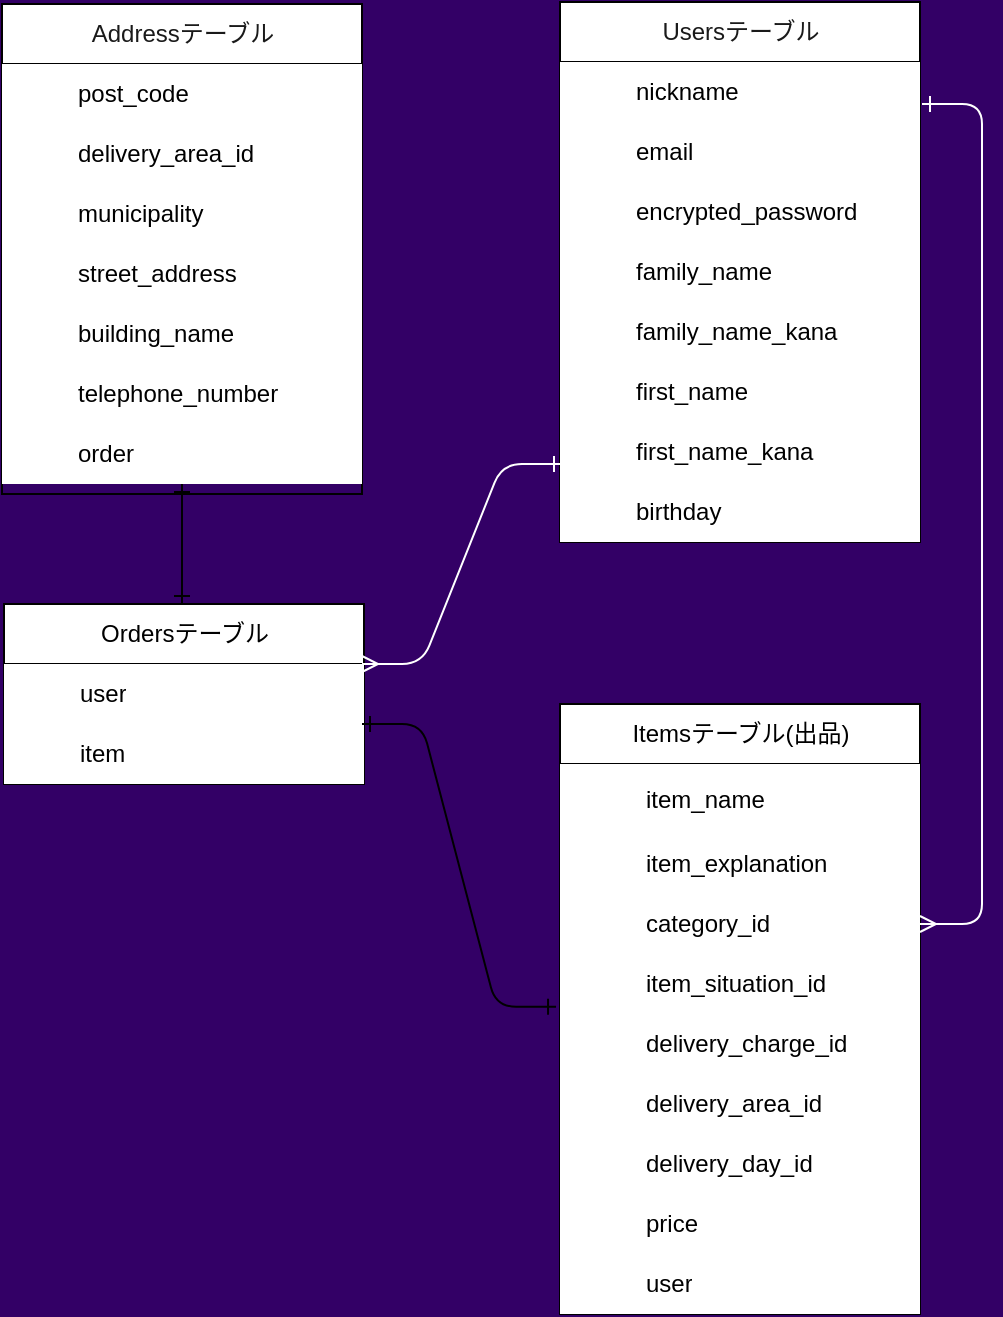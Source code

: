 <mxfile>
    <diagram id="IqmabIwRCcDtRjsrUPpU" name="ページ1">
        <mxGraphModel dx="642" dy="705" grid="1" gridSize="10" guides="1" tooltips="1" connect="1" arrows="1" fold="1" page="1" pageScale="1" pageWidth="827" pageHeight="1169" background="#330066" math="0" shadow="0">
            <root>
                <mxCell id="0"/>
                <mxCell id="1" parent="0"/>
                <mxCell id="orph8xS_4gspd6gcGD6Y-314" value="&lt;span style=&quot;color: rgb(26, 26, 26); font-weight: 400;&quot;&gt;Addressテーブル&lt;/span&gt;" style="shape=table;startSize=30;container=1;collapsible=1;childLayout=tableLayout;fixedRows=1;rowLines=0;fontStyle=1;align=center;resizeLast=1;rounded=0;strokeColor=#000000;fontFamily=Helvetica;fontSize=12;fontColor=#000000;fillColor=#FFFFFF;gradientColor=none;html=1;fillStyle=auto;" parent="1" vertex="1">
                    <mxGeometry x="80" y="70" width="180" height="245" as="geometry"/>
                </mxCell>
                <mxCell id="orph8xS_4gspd6gcGD6Y-315" value="" style="shape=tableRow;horizontal=0;startSize=0;swimlaneHead=0;swimlaneBody=0;fillColor=none;collapsible=0;dropTarget=0;points=[[0,0.5],[1,0.5]];portConstraint=eastwest;top=0;left=0;right=0;bottom=1;rounded=0;strokeColor=#000000;fontFamily=Helvetica;fontSize=12;fontColor=#000000;html=1;" parent="orph8xS_4gspd6gcGD6Y-314" vertex="1">
                    <mxGeometry y="30" width="180" height="30" as="geometry"/>
                </mxCell>
                <mxCell id="orph8xS_4gspd6gcGD6Y-316" value="" style="shape=partialRectangle;connectable=0;fillColor=#FFFFFF;top=0;left=0;bottom=0;right=0;fontStyle=1;overflow=hidden;rounded=0;strokeColor=#000000;fontFamily=Helvetica;fontSize=12;fontColor=#000000;html=1;" parent="orph8xS_4gspd6gcGD6Y-315" vertex="1">
                    <mxGeometry width="30" height="30" as="geometry">
                        <mxRectangle width="30" height="30" as="alternateBounds"/>
                    </mxGeometry>
                </mxCell>
                <mxCell id="orph8xS_4gspd6gcGD6Y-317" value="&lt;span style=&quot;font-weight: 400; text-align: center;&quot;&gt;post_code&lt;/span&gt;" style="shape=partialRectangle;connectable=0;fillColor=#FFFFFF;top=0;left=0;bottom=0;right=0;align=left;spacingLeft=6;fontStyle=1;overflow=hidden;rounded=0;strokeColor=#000000;fontFamily=Helvetica;fontSize=12;fontColor=#000000;html=1;" parent="orph8xS_4gspd6gcGD6Y-315" vertex="1">
                    <mxGeometry x="30" width="150" height="30" as="geometry">
                        <mxRectangle width="150" height="30" as="alternateBounds"/>
                    </mxGeometry>
                </mxCell>
                <mxCell id="orph8xS_4gspd6gcGD6Y-318" value="" style="shape=tableRow;horizontal=0;startSize=0;swimlaneHead=0;swimlaneBody=0;fillColor=none;collapsible=0;dropTarget=0;points=[[0,0.5],[1,0.5]];portConstraint=eastwest;top=0;left=0;right=0;bottom=0;rounded=0;strokeColor=#000000;fontFamily=Helvetica;fontSize=12;fontColor=#000000;html=1;" parent="orph8xS_4gspd6gcGD6Y-314" vertex="1">
                    <mxGeometry y="60" width="180" height="30" as="geometry"/>
                </mxCell>
                <mxCell id="orph8xS_4gspd6gcGD6Y-319" value="" style="shape=partialRectangle;connectable=0;fillColor=#FFFFFF;top=0;left=0;bottom=0;right=0;editable=1;overflow=hidden;rounded=0;strokeColor=#000000;fontFamily=Helvetica;fontSize=12;fontColor=#000000;html=1;" parent="orph8xS_4gspd6gcGD6Y-318" vertex="1">
                    <mxGeometry width="30" height="30" as="geometry">
                        <mxRectangle width="30" height="30" as="alternateBounds"/>
                    </mxGeometry>
                </mxCell>
                <mxCell id="orph8xS_4gspd6gcGD6Y-320" value="&lt;meta charset=&quot;utf-8&quot;&gt;&lt;span style=&quot;border-color: rgb(0, 0, 0); color: rgb(0, 0, 0); font-family: Helvetica; font-size: 12px; font-style: normal; font-variant-ligatures: normal; font-variant-caps: normal; font-weight: 400; letter-spacing: normal; orphans: 2; text-align: left; text-indent: 0px; text-transform: none; widows: 2; word-spacing: 0px; -webkit-text-stroke-width: 0px; text-decoration-thickness: initial; text-decoration-style: initial; text-decoration-color: initial;&quot;&gt;delivery_area&lt;/span&gt;&lt;span style=&quot;color: rgb(0, 0, 0); font-family: Helvetica; font-size: 12px; font-style: normal; font-variant-ligatures: normal; font-variant-caps: normal; font-weight: 400; letter-spacing: normal; orphans: 2; text-align: left; text-indent: 0px; text-transform: none; widows: 2; word-spacing: 0px; -webkit-text-stroke-width: 0px; text-decoration-thickness: initial; text-decoration-style: initial; text-decoration-color: initial; float: none; display: inline !important;&quot;&gt;_id&lt;/span&gt;" style="shape=partialRectangle;connectable=0;fillColor=#FFFFFF;top=0;left=0;bottom=0;right=0;align=left;spacingLeft=6;overflow=hidden;rounded=0;strokeColor=#000000;fontFamily=Helvetica;fontSize=12;fontColor=#000000;html=1;labelBackgroundColor=none;" parent="orph8xS_4gspd6gcGD6Y-318" vertex="1">
                    <mxGeometry x="30" width="150" height="30" as="geometry">
                        <mxRectangle width="150" height="30" as="alternateBounds"/>
                    </mxGeometry>
                </mxCell>
                <mxCell id="orph8xS_4gspd6gcGD6Y-321" value="" style="shape=tableRow;horizontal=0;startSize=0;swimlaneHead=0;swimlaneBody=0;fillColor=none;collapsible=0;dropTarget=0;points=[[0,0.5],[1,0.5]];portConstraint=eastwest;top=0;left=0;right=0;bottom=0;rounded=0;strokeColor=#000000;fontFamily=Helvetica;fontSize=12;fontColor=#000000;html=1;" parent="orph8xS_4gspd6gcGD6Y-314" vertex="1">
                    <mxGeometry y="90" width="180" height="30" as="geometry"/>
                </mxCell>
                <mxCell id="orph8xS_4gspd6gcGD6Y-322" value="" style="shape=partialRectangle;connectable=0;fillColor=#FFFFFF;top=0;left=0;bottom=0;right=0;editable=1;overflow=hidden;rounded=0;strokeColor=#000000;fontFamily=Helvetica;fontSize=12;fontColor=#000000;html=1;" parent="orph8xS_4gspd6gcGD6Y-321" vertex="1">
                    <mxGeometry width="30" height="30" as="geometry">
                        <mxRectangle width="30" height="30" as="alternateBounds"/>
                    </mxGeometry>
                </mxCell>
                <mxCell id="orph8xS_4gspd6gcGD6Y-323" value="&lt;span style=&quot;text-align: center;&quot;&gt;municipality&lt;/span&gt;" style="shape=partialRectangle;connectable=0;fillColor=#FFFFFF;top=0;left=0;bottom=0;right=0;align=left;spacingLeft=6;overflow=hidden;rounded=0;strokeColor=#000000;fontFamily=Helvetica;fontSize=12;fontColor=#000000;html=1;" parent="orph8xS_4gspd6gcGD6Y-321" vertex="1">
                    <mxGeometry x="30" width="150" height="30" as="geometry">
                        <mxRectangle width="150" height="30" as="alternateBounds"/>
                    </mxGeometry>
                </mxCell>
                <mxCell id="orph8xS_4gspd6gcGD6Y-324" value="" style="shape=tableRow;horizontal=0;startSize=0;swimlaneHead=0;swimlaneBody=0;fillColor=none;collapsible=0;dropTarget=0;points=[[0,0.5],[1,0.5]];portConstraint=eastwest;top=0;left=0;right=0;bottom=0;rounded=0;strokeColor=#000000;fontFamily=Helvetica;fontSize=12;fontColor=#000000;html=1;" parent="orph8xS_4gspd6gcGD6Y-314" vertex="1">
                    <mxGeometry y="120" width="180" height="30" as="geometry"/>
                </mxCell>
                <mxCell id="orph8xS_4gspd6gcGD6Y-325" value="" style="shape=partialRectangle;connectable=0;fillColor=#FFFFFF;top=0;left=0;bottom=0;right=0;editable=1;overflow=hidden;rounded=0;strokeColor=#000000;fontFamily=Helvetica;fontSize=12;fontColor=#000000;html=1;" parent="orph8xS_4gspd6gcGD6Y-324" vertex="1">
                    <mxGeometry width="30" height="30" as="geometry">
                        <mxRectangle width="30" height="30" as="alternateBounds"/>
                    </mxGeometry>
                </mxCell>
                <mxCell id="orph8xS_4gspd6gcGD6Y-326" value="&lt;span style=&quot;text-align: center;&quot;&gt;street_address&lt;/span&gt;" style="shape=partialRectangle;connectable=0;fillColor=#FFFFFF;top=0;left=0;bottom=0;right=0;align=left;spacingLeft=6;overflow=hidden;rounded=0;strokeColor=#000000;fontFamily=Helvetica;fontSize=12;fontColor=#000000;html=1;" parent="orph8xS_4gspd6gcGD6Y-324" vertex="1">
                    <mxGeometry x="30" width="150" height="30" as="geometry">
                        <mxRectangle width="150" height="30" as="alternateBounds"/>
                    </mxGeometry>
                </mxCell>
                <mxCell id="orph8xS_4gspd6gcGD6Y-350" value="" style="shape=tableRow;horizontal=0;startSize=0;swimlaneHead=0;swimlaneBody=0;fillColor=none;collapsible=0;dropTarget=0;points=[[0,0.5],[1,0.5]];portConstraint=eastwest;top=0;left=0;right=0;bottom=0;rounded=0;strokeColor=#000000;fontFamily=Helvetica;fontSize=12;fontColor=#000000;html=1;" parent="orph8xS_4gspd6gcGD6Y-314" vertex="1">
                    <mxGeometry y="150" width="180" height="30" as="geometry"/>
                </mxCell>
                <mxCell id="orph8xS_4gspd6gcGD6Y-351" value="" style="shape=partialRectangle;connectable=0;fillColor=#FFFFFF;top=0;left=0;bottom=0;right=0;editable=1;overflow=hidden;rounded=0;strokeColor=#000000;fontFamily=Helvetica;fontSize=12;fontColor=#000000;html=1;" parent="orph8xS_4gspd6gcGD6Y-350" vertex="1">
                    <mxGeometry width="30" height="30" as="geometry">
                        <mxRectangle width="30" height="30" as="alternateBounds"/>
                    </mxGeometry>
                </mxCell>
                <mxCell id="orph8xS_4gspd6gcGD6Y-352" value="&lt;span style=&quot;text-align: center;&quot;&gt;building_name&lt;/span&gt;" style="shape=partialRectangle;connectable=0;fillColor=#FFFFFF;top=0;left=0;bottom=0;right=0;align=left;spacingLeft=6;overflow=hidden;rounded=0;strokeColor=#000000;fontFamily=Helvetica;fontSize=12;fontColor=#000000;html=1;" parent="orph8xS_4gspd6gcGD6Y-350" vertex="1">
                    <mxGeometry x="30" width="150" height="30" as="geometry">
                        <mxRectangle width="150" height="30" as="alternateBounds"/>
                    </mxGeometry>
                </mxCell>
                <mxCell id="orph8xS_4gspd6gcGD6Y-353" value="" style="shape=tableRow;horizontal=0;startSize=0;swimlaneHead=0;swimlaneBody=0;fillColor=none;collapsible=0;dropTarget=0;points=[[0,0.5],[1,0.5]];portConstraint=eastwest;top=0;left=0;right=0;bottom=0;rounded=0;strokeColor=#000000;fontFamily=Helvetica;fontSize=12;fontColor=#000000;html=1;" parent="orph8xS_4gspd6gcGD6Y-314" vertex="1">
                    <mxGeometry y="180" width="180" height="30" as="geometry"/>
                </mxCell>
                <mxCell id="orph8xS_4gspd6gcGD6Y-354" value="" style="shape=partialRectangle;connectable=0;fillColor=#FFFFFF;top=0;left=0;bottom=0;right=0;editable=1;overflow=hidden;rounded=0;strokeColor=#000000;fontFamily=Helvetica;fontSize=12;fontColor=#000000;html=1;" parent="orph8xS_4gspd6gcGD6Y-353" vertex="1">
                    <mxGeometry width="30" height="30" as="geometry">
                        <mxRectangle width="30" height="30" as="alternateBounds"/>
                    </mxGeometry>
                </mxCell>
                <mxCell id="orph8xS_4gspd6gcGD6Y-355" value="&lt;span style=&quot;text-align: center;&quot;&gt;telephone_number&lt;/span&gt;" style="shape=partialRectangle;connectable=0;fillColor=#FFFFFF;top=0;left=0;bottom=0;right=0;align=left;spacingLeft=6;overflow=hidden;rounded=0;strokeColor=#000000;fontFamily=Helvetica;fontSize=12;fontColor=#000000;html=1;" parent="orph8xS_4gspd6gcGD6Y-353" vertex="1">
                    <mxGeometry x="30" width="150" height="30" as="geometry">
                        <mxRectangle width="150" height="30" as="alternateBounds"/>
                    </mxGeometry>
                </mxCell>
                <mxCell id="oNu3qpNtb_tbKjmewzVO-77" value="" style="shape=tableRow;horizontal=0;startSize=0;swimlaneHead=0;swimlaneBody=0;fillColor=none;collapsible=0;dropTarget=0;points=[[0,0.5],[1,0.5]];portConstraint=eastwest;top=0;left=0;right=0;bottom=0;rounded=0;strokeColor=#000000;fontFamily=Helvetica;fontSize=12;fontColor=#000000;html=1;" parent="orph8xS_4gspd6gcGD6Y-314" vertex="1">
                    <mxGeometry y="210" width="180" height="30" as="geometry"/>
                </mxCell>
                <mxCell id="oNu3qpNtb_tbKjmewzVO-78" value="" style="shape=partialRectangle;connectable=0;fillColor=#FFFFFF;top=0;left=0;bottom=0;right=0;editable=1;overflow=hidden;rounded=0;strokeColor=#000000;fontFamily=Helvetica;fontSize=12;fontColor=#000000;html=1;" parent="oNu3qpNtb_tbKjmewzVO-77" vertex="1">
                    <mxGeometry width="30" height="30" as="geometry">
                        <mxRectangle width="30" height="30" as="alternateBounds"/>
                    </mxGeometry>
                </mxCell>
                <mxCell id="oNu3qpNtb_tbKjmewzVO-79" value="&lt;span style=&quot;text-align: center;&quot;&gt;order&lt;/span&gt;" style="shape=partialRectangle;connectable=0;fillColor=#FFFFFF;top=0;left=0;bottom=0;right=0;align=left;spacingLeft=6;overflow=hidden;rounded=0;strokeColor=#000000;fontFamily=Helvetica;fontSize=12;fontColor=#000000;html=1;" parent="oNu3qpNtb_tbKjmewzVO-77" vertex="1">
                    <mxGeometry x="30" width="150" height="30" as="geometry">
                        <mxRectangle width="150" height="30" as="alternateBounds"/>
                    </mxGeometry>
                </mxCell>
                <mxCell id="orph8xS_4gspd6gcGD6Y-356" value="&lt;span style=&quot;color: rgb(26, 26, 26); font-weight: 400;&quot;&gt;Users&lt;/span&gt;&lt;span style=&quot;color: rgb(26, 26, 26); font-weight: 400;&quot;&gt;テーブル&lt;/span&gt;" style="shape=table;startSize=30;container=1;collapsible=1;childLayout=tableLayout;fixedRows=1;rowLines=0;fontStyle=1;align=center;resizeLast=1;rounded=0;strokeColor=#000000;fontFamily=Helvetica;fontSize=12;fontColor=#000000;fillColor=#FFFFFF;gradientColor=none;html=1;fillStyle=auto;" parent="1" vertex="1">
                    <mxGeometry x="359" y="69" width="180" height="270" as="geometry"/>
                </mxCell>
                <mxCell id="orph8xS_4gspd6gcGD6Y-357" value="" style="shape=tableRow;horizontal=0;startSize=0;swimlaneHead=0;swimlaneBody=0;fillColor=none;collapsible=0;dropTarget=0;points=[[0,0.5],[1,0.5]];portConstraint=eastwest;top=0;left=0;right=0;bottom=1;rounded=0;strokeColor=#000000;fontFamily=Helvetica;fontSize=12;fontColor=#000000;html=1;" parent="orph8xS_4gspd6gcGD6Y-356" vertex="1">
                    <mxGeometry y="30" width="180" height="30" as="geometry"/>
                </mxCell>
                <mxCell id="orph8xS_4gspd6gcGD6Y-358" value="" style="shape=partialRectangle;connectable=0;fillColor=#FFFFFF;top=0;left=0;bottom=0;right=0;fontStyle=1;overflow=hidden;rounded=0;strokeColor=#000000;fontFamily=Helvetica;fontSize=12;fontColor=#000000;html=1;" parent="orph8xS_4gspd6gcGD6Y-357" vertex="1">
                    <mxGeometry width="30" height="30" as="geometry">
                        <mxRectangle width="30" height="30" as="alternateBounds"/>
                    </mxGeometry>
                </mxCell>
                <mxCell id="orph8xS_4gspd6gcGD6Y-359" value="&lt;span style=&quot;font-weight: 400;&quot;&gt;nickname&lt;/span&gt;" style="shape=partialRectangle;connectable=0;fillColor=#FFFFFF;top=0;left=0;bottom=0;right=0;align=left;spacingLeft=6;fontStyle=1;overflow=hidden;rounded=0;strokeColor=#000000;fontFamily=Helvetica;fontSize=12;fontColor=#000000;html=1;" parent="orph8xS_4gspd6gcGD6Y-357" vertex="1">
                    <mxGeometry x="30" width="150" height="30" as="geometry">
                        <mxRectangle width="150" height="30" as="alternateBounds"/>
                    </mxGeometry>
                </mxCell>
                <mxCell id="orph8xS_4gspd6gcGD6Y-360" value="" style="shape=tableRow;horizontal=0;startSize=0;swimlaneHead=0;swimlaneBody=0;fillColor=none;collapsible=0;dropTarget=0;points=[[0,0.5],[1,0.5]];portConstraint=eastwest;top=0;left=0;right=0;bottom=0;rounded=0;strokeColor=#000000;fontFamily=Helvetica;fontSize=12;fontColor=#000000;html=1;" parent="orph8xS_4gspd6gcGD6Y-356" vertex="1">
                    <mxGeometry y="60" width="180" height="30" as="geometry"/>
                </mxCell>
                <mxCell id="orph8xS_4gspd6gcGD6Y-361" value="" style="shape=partialRectangle;connectable=0;fillColor=#FFFFFF;top=0;left=0;bottom=0;right=0;editable=1;overflow=hidden;rounded=0;strokeColor=#000000;fontFamily=Helvetica;fontSize=12;fontColor=#000000;html=1;" parent="orph8xS_4gspd6gcGD6Y-360" vertex="1">
                    <mxGeometry width="30" height="30" as="geometry">
                        <mxRectangle width="30" height="30" as="alternateBounds"/>
                    </mxGeometry>
                </mxCell>
                <mxCell id="orph8xS_4gspd6gcGD6Y-362" value="&lt;span style=&quot;text-align: center;&quot;&gt;email&lt;/span&gt;" style="shape=partialRectangle;connectable=0;fillColor=#FFFFFF;top=0;left=0;bottom=0;right=0;align=left;spacingLeft=6;overflow=hidden;rounded=0;strokeColor=#000000;fontFamily=Helvetica;fontSize=12;fontColor=#000000;html=1;" parent="orph8xS_4gspd6gcGD6Y-360" vertex="1">
                    <mxGeometry x="30" width="150" height="30" as="geometry">
                        <mxRectangle width="150" height="30" as="alternateBounds"/>
                    </mxGeometry>
                </mxCell>
                <mxCell id="orph8xS_4gspd6gcGD6Y-366" value="" style="shape=tableRow;horizontal=0;startSize=0;swimlaneHead=0;swimlaneBody=0;fillColor=none;collapsible=0;dropTarget=0;points=[[0,0.5],[1,0.5]];portConstraint=eastwest;top=0;left=0;right=0;bottom=0;rounded=0;strokeColor=#000000;fontFamily=Helvetica;fontSize=12;fontColor=#000000;html=1;" parent="orph8xS_4gspd6gcGD6Y-356" vertex="1">
                    <mxGeometry y="90" width="180" height="30" as="geometry"/>
                </mxCell>
                <mxCell id="orph8xS_4gspd6gcGD6Y-367" value="" style="shape=partialRectangle;connectable=0;fillColor=#FFFFFF;top=0;left=0;bottom=0;right=0;editable=1;overflow=hidden;rounded=0;strokeColor=#000000;fontFamily=Helvetica;fontSize=12;fontColor=#000000;html=1;" parent="orph8xS_4gspd6gcGD6Y-366" vertex="1">
                    <mxGeometry width="30" height="30" as="geometry">
                        <mxRectangle width="30" height="30" as="alternateBounds"/>
                    </mxGeometry>
                </mxCell>
                <mxCell id="orph8xS_4gspd6gcGD6Y-368" value="&lt;span style=&quot;&quot;&gt;encrypted_password&lt;/span&gt;" style="shape=partialRectangle;connectable=0;fillColor=#FFFFFF;top=0;left=0;bottom=0;right=0;align=left;spacingLeft=6;overflow=hidden;rounded=0;strokeColor=#000000;fontFamily=Helvetica;fontSize=12;fontColor=#000000;html=1;" parent="orph8xS_4gspd6gcGD6Y-366" vertex="1">
                    <mxGeometry x="30" width="150" height="30" as="geometry">
                        <mxRectangle width="150" height="30" as="alternateBounds"/>
                    </mxGeometry>
                </mxCell>
                <mxCell id="orph8xS_4gspd6gcGD6Y-369" value="" style="shape=tableRow;horizontal=0;startSize=0;swimlaneHead=0;swimlaneBody=0;fillColor=none;collapsible=0;dropTarget=0;points=[[0,0.5],[1,0.5]];portConstraint=eastwest;top=0;left=0;right=0;bottom=0;rounded=0;strokeColor=#000000;fontFamily=Helvetica;fontSize=12;fontColor=#000000;html=1;" parent="orph8xS_4gspd6gcGD6Y-356" vertex="1">
                    <mxGeometry y="120" width="180" height="30" as="geometry"/>
                </mxCell>
                <mxCell id="orph8xS_4gspd6gcGD6Y-370" value="" style="shape=partialRectangle;connectable=0;fillColor=#FFFFFF;top=0;left=0;bottom=0;right=0;editable=1;overflow=hidden;rounded=0;strokeColor=#000000;fontFamily=Helvetica;fontSize=12;fontColor=#000000;html=1;" parent="orph8xS_4gspd6gcGD6Y-369" vertex="1">
                    <mxGeometry width="30" height="30" as="geometry">
                        <mxRectangle width="30" height="30" as="alternateBounds"/>
                    </mxGeometry>
                </mxCell>
                <mxCell id="orph8xS_4gspd6gcGD6Y-371" value="&lt;span style=&quot;&quot;&gt;family_name&lt;/span&gt;" style="shape=partialRectangle;connectable=0;fillColor=#FFFFFF;top=0;left=0;bottom=0;right=0;align=left;spacingLeft=6;overflow=hidden;rounded=0;strokeColor=#000000;fontFamily=Helvetica;fontSize=12;fontColor=#000000;html=1;" parent="orph8xS_4gspd6gcGD6Y-369" vertex="1">
                    <mxGeometry x="30" width="150" height="30" as="geometry">
                        <mxRectangle width="150" height="30" as="alternateBounds"/>
                    </mxGeometry>
                </mxCell>
                <mxCell id="orph8xS_4gspd6gcGD6Y-372" value="" style="shape=tableRow;horizontal=0;startSize=0;swimlaneHead=0;swimlaneBody=0;fillColor=none;collapsible=0;dropTarget=0;points=[[0,0.5],[1,0.5]];portConstraint=eastwest;top=0;left=0;right=0;bottom=0;rounded=0;strokeColor=#000000;fontFamily=Helvetica;fontSize=12;fontColor=#000000;html=1;" parent="orph8xS_4gspd6gcGD6Y-356" vertex="1">
                    <mxGeometry y="150" width="180" height="30" as="geometry"/>
                </mxCell>
                <mxCell id="orph8xS_4gspd6gcGD6Y-373" value="" style="shape=partialRectangle;connectable=0;fillColor=#FFFFFF;top=0;left=0;bottom=0;right=0;editable=1;overflow=hidden;rounded=0;strokeColor=#000000;fontFamily=Helvetica;fontSize=12;fontColor=#000000;html=1;" parent="orph8xS_4gspd6gcGD6Y-372" vertex="1">
                    <mxGeometry width="30" height="30" as="geometry">
                        <mxRectangle width="30" height="30" as="alternateBounds"/>
                    </mxGeometry>
                </mxCell>
                <mxCell id="orph8xS_4gspd6gcGD6Y-374" value="&lt;span style=&quot;&quot;&gt;family_name_kana&lt;/span&gt;" style="shape=partialRectangle;connectable=0;fillColor=#FFFFFF;top=0;left=0;bottom=0;right=0;align=left;spacingLeft=6;overflow=hidden;rounded=0;strokeColor=#000000;fontFamily=Helvetica;fontSize=12;fontColor=#000000;html=1;" parent="orph8xS_4gspd6gcGD6Y-372" vertex="1">
                    <mxGeometry x="30" width="150" height="30" as="geometry">
                        <mxRectangle width="150" height="30" as="alternateBounds"/>
                    </mxGeometry>
                </mxCell>
                <mxCell id="orph8xS_4gspd6gcGD6Y-375" value="" style="shape=tableRow;horizontal=0;startSize=0;swimlaneHead=0;swimlaneBody=0;fillColor=none;collapsible=0;dropTarget=0;points=[[0,0.5],[1,0.5]];portConstraint=eastwest;top=0;left=0;right=0;bottom=0;rounded=0;strokeColor=#000000;fontFamily=Helvetica;fontSize=12;fontColor=#000000;html=1;" parent="orph8xS_4gspd6gcGD6Y-356" vertex="1">
                    <mxGeometry y="180" width="180" height="30" as="geometry"/>
                </mxCell>
                <mxCell id="orph8xS_4gspd6gcGD6Y-376" value="" style="shape=partialRectangle;connectable=0;fillColor=#FFFFFF;top=0;left=0;bottom=0;right=0;editable=1;overflow=hidden;rounded=0;strokeColor=#000000;fontFamily=Helvetica;fontSize=12;fontColor=#000000;html=1;" parent="orph8xS_4gspd6gcGD6Y-375" vertex="1">
                    <mxGeometry width="30" height="30" as="geometry">
                        <mxRectangle width="30" height="30" as="alternateBounds"/>
                    </mxGeometry>
                </mxCell>
                <mxCell id="orph8xS_4gspd6gcGD6Y-377" value="first_name" style="shape=partialRectangle;connectable=0;fillColor=#FFFFFF;top=0;left=0;bottom=0;right=0;align=left;spacingLeft=6;overflow=hidden;rounded=0;strokeColor=#000000;fontFamily=Helvetica;fontSize=12;fontColor=#000000;html=1;" parent="orph8xS_4gspd6gcGD6Y-375" vertex="1">
                    <mxGeometry x="30" width="150" height="30" as="geometry">
                        <mxRectangle width="150" height="30" as="alternateBounds"/>
                    </mxGeometry>
                </mxCell>
                <mxCell id="orph8xS_4gspd6gcGD6Y-378" value="" style="shape=tableRow;horizontal=0;startSize=0;swimlaneHead=0;swimlaneBody=0;fillColor=none;collapsible=0;dropTarget=0;points=[[0,0.5],[1,0.5]];portConstraint=eastwest;top=0;left=0;right=0;bottom=0;rounded=0;strokeColor=#000000;fontFamily=Helvetica;fontSize=12;fontColor=#000000;html=1;" parent="orph8xS_4gspd6gcGD6Y-356" vertex="1">
                    <mxGeometry y="210" width="180" height="30" as="geometry"/>
                </mxCell>
                <mxCell id="orph8xS_4gspd6gcGD6Y-379" value="" style="shape=partialRectangle;connectable=0;fillColor=#FFFFFF;top=0;left=0;bottom=0;right=0;editable=1;overflow=hidden;rounded=0;strokeColor=#000000;fontFamily=Helvetica;fontSize=12;fontColor=#000000;html=1;" parent="orph8xS_4gspd6gcGD6Y-378" vertex="1">
                    <mxGeometry width="30" height="30" as="geometry">
                        <mxRectangle width="30" height="30" as="alternateBounds"/>
                    </mxGeometry>
                </mxCell>
                <mxCell id="orph8xS_4gspd6gcGD6Y-380" value="first_name_kana" style="shape=partialRectangle;connectable=0;fillColor=#FFFFFF;top=0;left=0;bottom=0;right=0;align=left;spacingLeft=6;overflow=hidden;rounded=0;strokeColor=#000000;fontFamily=Helvetica;fontSize=12;fontColor=#000000;html=1;" parent="orph8xS_4gspd6gcGD6Y-378" vertex="1">
                    <mxGeometry x="30" width="150" height="30" as="geometry">
                        <mxRectangle width="150" height="30" as="alternateBounds"/>
                    </mxGeometry>
                </mxCell>
                <mxCell id="orph8xS_4gspd6gcGD6Y-381" value="" style="shape=tableRow;horizontal=0;startSize=0;swimlaneHead=0;swimlaneBody=0;fillColor=none;collapsible=0;dropTarget=0;points=[[0,0.5],[1,0.5]];portConstraint=eastwest;top=0;left=0;right=0;bottom=0;rounded=0;strokeColor=#000000;fontFamily=Helvetica;fontSize=12;fontColor=#000000;html=1;" parent="orph8xS_4gspd6gcGD6Y-356" vertex="1">
                    <mxGeometry y="240" width="180" height="30" as="geometry"/>
                </mxCell>
                <mxCell id="orph8xS_4gspd6gcGD6Y-382" value="" style="shape=partialRectangle;connectable=0;fillColor=#FFFFFF;top=0;left=0;bottom=0;right=0;editable=1;overflow=hidden;rounded=0;strokeColor=#000000;fontFamily=Helvetica;fontSize=12;fontColor=#000000;html=1;" parent="orph8xS_4gspd6gcGD6Y-381" vertex="1">
                    <mxGeometry width="30" height="30" as="geometry">
                        <mxRectangle width="30" height="30" as="alternateBounds"/>
                    </mxGeometry>
                </mxCell>
                <mxCell id="orph8xS_4gspd6gcGD6Y-383" value="&lt;span style=&quot;&quot;&gt;birthday&lt;/span&gt;" style="shape=partialRectangle;connectable=0;fillColor=#FFFFFF;top=0;left=0;bottom=0;right=0;align=left;spacingLeft=6;overflow=hidden;rounded=0;strokeColor=#000000;fontFamily=Helvetica;fontSize=12;fontColor=#000000;html=1;" parent="orph8xS_4gspd6gcGD6Y-381" vertex="1">
                    <mxGeometry x="30" width="150" height="30" as="geometry">
                        <mxRectangle width="150" height="30" as="alternateBounds"/>
                    </mxGeometry>
                </mxCell>
                <mxCell id="orph8xS_4gspd6gcGD6Y-387" value="&lt;span style=&quot;font-weight: 400;&quot;&gt;Itemsテーブル(出品)&lt;/span&gt;" style="shape=table;startSize=30;container=1;collapsible=1;childLayout=tableLayout;fixedRows=1;rowLines=0;fontStyle=1;align=center;resizeLast=1;rounded=0;strokeColor=#000000;fontFamily=Helvetica;fontSize=12;fontColor=#000000;fillColor=#FFFFFF;gradientColor=none;html=1;fillStyle=auto;" parent="1" vertex="1">
                    <mxGeometry x="359" y="420" width="180" height="305" as="geometry"/>
                </mxCell>
                <mxCell id="orph8xS_4gspd6gcGD6Y-391" value="" style="shape=tableRow;horizontal=0;startSize=0;swimlaneHead=0;swimlaneBody=0;fillColor=none;collapsible=0;dropTarget=0;points=[[0,0.5],[1,0.5]];portConstraint=eastwest;top=0;left=0;right=0;bottom=0;rounded=0;strokeColor=#000000;fontFamily=Helvetica;fontSize=12;fontColor=#000000;html=1;" parent="orph8xS_4gspd6gcGD6Y-387" vertex="1">
                    <mxGeometry y="30" width="180" height="35" as="geometry"/>
                </mxCell>
                <mxCell id="orph8xS_4gspd6gcGD6Y-392" value="" style="shape=partialRectangle;connectable=0;fillColor=#FFFFFF;top=0;left=0;bottom=0;right=0;editable=1;overflow=hidden;rounded=0;strokeColor=#000000;fontFamily=Helvetica;fontSize=12;fontColor=#000000;html=1;" parent="orph8xS_4gspd6gcGD6Y-391" vertex="1">
                    <mxGeometry width="35" height="35" as="geometry">
                        <mxRectangle width="35" height="35" as="alternateBounds"/>
                    </mxGeometry>
                </mxCell>
                <mxCell id="orph8xS_4gspd6gcGD6Y-393" value="&lt;span style=&quot;&quot;&gt;item_name&lt;/span&gt;" style="shape=partialRectangle;connectable=0;fillColor=#FFFFFF;top=0;left=0;bottom=0;right=0;align=left;spacingLeft=6;overflow=hidden;rounded=0;strokeColor=#000000;fontFamily=Helvetica;fontSize=12;fontColor=#000000;html=1;" parent="orph8xS_4gspd6gcGD6Y-391" vertex="1">
                    <mxGeometry x="35" width="145" height="35" as="geometry">
                        <mxRectangle width="145" height="35" as="alternateBounds"/>
                    </mxGeometry>
                </mxCell>
                <mxCell id="orph8xS_4gspd6gcGD6Y-394" value="" style="shape=tableRow;horizontal=0;startSize=0;swimlaneHead=0;swimlaneBody=0;fillColor=none;collapsible=0;dropTarget=0;points=[[0,0.5],[1,0.5]];portConstraint=eastwest;top=0;left=0;right=0;bottom=0;rounded=0;strokeColor=#000000;fontFamily=Helvetica;fontSize=12;fontColor=#000000;html=1;" parent="orph8xS_4gspd6gcGD6Y-387" vertex="1">
                    <mxGeometry y="65" width="180" height="30" as="geometry"/>
                </mxCell>
                <mxCell id="orph8xS_4gspd6gcGD6Y-395" value="" style="shape=partialRectangle;connectable=0;fillColor=#FFFFFF;top=0;left=0;bottom=0;right=0;editable=1;overflow=hidden;rounded=0;strokeColor=#000000;fontFamily=Helvetica;fontSize=12;fontColor=#000000;html=1;" parent="orph8xS_4gspd6gcGD6Y-394" vertex="1">
                    <mxGeometry width="35" height="30" as="geometry">
                        <mxRectangle width="35" height="30" as="alternateBounds"/>
                    </mxGeometry>
                </mxCell>
                <mxCell id="orph8xS_4gspd6gcGD6Y-396" value="&lt;span style=&quot;&quot;&gt;item_explanation&lt;/span&gt;" style="shape=partialRectangle;connectable=0;fillColor=#FFFFFF;top=0;left=0;bottom=0;right=0;align=left;spacingLeft=6;overflow=hidden;rounded=0;strokeColor=#000000;fontFamily=Helvetica;fontSize=12;fontColor=#000000;html=1;" parent="orph8xS_4gspd6gcGD6Y-394" vertex="1">
                    <mxGeometry x="35" width="145" height="30" as="geometry">
                        <mxRectangle width="145" height="30" as="alternateBounds"/>
                    </mxGeometry>
                </mxCell>
                <mxCell id="orph8xS_4gspd6gcGD6Y-397" value="" style="shape=tableRow;horizontal=0;startSize=0;swimlaneHead=0;swimlaneBody=0;fillColor=none;collapsible=0;dropTarget=0;points=[[0,0.5],[1,0.5]];portConstraint=eastwest;top=0;left=0;right=0;bottom=0;rounded=0;strokeColor=#000000;fontFamily=Helvetica;fontSize=12;fontColor=#000000;html=1;" parent="orph8xS_4gspd6gcGD6Y-387" vertex="1">
                    <mxGeometry y="95" width="180" height="30" as="geometry"/>
                </mxCell>
                <mxCell id="orph8xS_4gspd6gcGD6Y-398" value="" style="shape=partialRectangle;connectable=0;fillColor=#FFFFFF;top=0;left=0;bottom=0;right=0;editable=1;overflow=hidden;rounded=0;strokeColor=#000000;fontFamily=Helvetica;fontSize=12;fontColor=#000000;html=1;" parent="orph8xS_4gspd6gcGD6Y-397" vertex="1">
                    <mxGeometry width="35" height="30" as="geometry">
                        <mxRectangle width="35" height="30" as="alternateBounds"/>
                    </mxGeometry>
                </mxCell>
                <mxCell id="orph8xS_4gspd6gcGD6Y-399" value="&lt;span style=&quot;&quot;&gt;category_id&lt;/span&gt;" style="shape=partialRectangle;connectable=0;fillColor=#FFFFFF;top=0;left=0;bottom=0;right=0;align=left;spacingLeft=6;overflow=hidden;rounded=0;strokeColor=#000000;fontFamily=Helvetica;fontSize=12;fontColor=#000000;html=1;" parent="orph8xS_4gspd6gcGD6Y-397" vertex="1">
                    <mxGeometry x="35" width="145" height="30" as="geometry">
                        <mxRectangle width="145" height="30" as="alternateBounds"/>
                    </mxGeometry>
                </mxCell>
                <mxCell id="orph8xS_4gspd6gcGD6Y-400" value="" style="shape=tableRow;horizontal=0;startSize=0;swimlaneHead=0;swimlaneBody=0;fillColor=none;collapsible=0;dropTarget=0;points=[[0,0.5],[1,0.5]];portConstraint=eastwest;top=0;left=0;right=0;bottom=0;rounded=0;strokeColor=#000000;fontFamily=Helvetica;fontSize=12;fontColor=#000000;html=1;" parent="orph8xS_4gspd6gcGD6Y-387" vertex="1">
                    <mxGeometry y="125" width="180" height="30" as="geometry"/>
                </mxCell>
                <mxCell id="orph8xS_4gspd6gcGD6Y-401" value="" style="shape=partialRectangle;connectable=0;fillColor=#FFFFFF;top=0;left=0;bottom=0;right=0;editable=1;overflow=hidden;rounded=0;strokeColor=#000000;fontFamily=Helvetica;fontSize=12;fontColor=#000000;html=1;" parent="orph8xS_4gspd6gcGD6Y-400" vertex="1">
                    <mxGeometry width="35" height="30" as="geometry">
                        <mxRectangle width="35" height="30" as="alternateBounds"/>
                    </mxGeometry>
                </mxCell>
                <mxCell id="orph8xS_4gspd6gcGD6Y-402" value="&lt;span style=&quot;&quot;&gt;item_situation_id&lt;/span&gt;" style="shape=partialRectangle;connectable=0;fillColor=#FFFFFF;top=0;left=0;bottom=0;right=0;align=left;spacingLeft=6;overflow=hidden;rounded=0;strokeColor=#000000;fontFamily=Helvetica;fontSize=12;fontColor=#000000;html=1;" parent="orph8xS_4gspd6gcGD6Y-400" vertex="1">
                    <mxGeometry x="35" width="145" height="30" as="geometry">
                        <mxRectangle width="145" height="30" as="alternateBounds"/>
                    </mxGeometry>
                </mxCell>
                <mxCell id="orph8xS_4gspd6gcGD6Y-403" value="" style="shape=tableRow;horizontal=0;startSize=0;swimlaneHead=0;swimlaneBody=0;fillColor=none;collapsible=0;dropTarget=0;points=[[0,0.5],[1,0.5]];portConstraint=eastwest;top=0;left=0;right=0;bottom=0;rounded=0;strokeColor=#000000;fontFamily=Helvetica;fontSize=12;fontColor=#000000;html=1;" parent="orph8xS_4gspd6gcGD6Y-387" vertex="1">
                    <mxGeometry y="155" width="180" height="30" as="geometry"/>
                </mxCell>
                <mxCell id="orph8xS_4gspd6gcGD6Y-404" value="" style="shape=partialRectangle;connectable=0;fillColor=#FFFFFF;top=0;left=0;bottom=0;right=0;editable=1;overflow=hidden;rounded=0;strokeColor=#000000;fontFamily=Helvetica;fontSize=12;fontColor=#000000;html=1;" parent="orph8xS_4gspd6gcGD6Y-403" vertex="1">
                    <mxGeometry width="35" height="30" as="geometry">
                        <mxRectangle width="35" height="30" as="alternateBounds"/>
                    </mxGeometry>
                </mxCell>
                <mxCell id="orph8xS_4gspd6gcGD6Y-405" value="&lt;span style=&quot;&quot;&gt;delivery_charge&lt;/span&gt;_id" style="shape=partialRectangle;connectable=0;fillColor=#FFFFFF;top=0;left=0;bottom=0;right=0;align=left;spacingLeft=6;overflow=hidden;rounded=0;strokeColor=#000000;fontFamily=Helvetica;fontSize=12;fontColor=#000000;html=1;" parent="orph8xS_4gspd6gcGD6Y-403" vertex="1">
                    <mxGeometry x="35" width="145" height="30" as="geometry">
                        <mxRectangle width="145" height="30" as="alternateBounds"/>
                    </mxGeometry>
                </mxCell>
                <mxCell id="orph8xS_4gspd6gcGD6Y-406" value="" style="shape=tableRow;horizontal=0;startSize=0;swimlaneHead=0;swimlaneBody=0;fillColor=none;collapsible=0;dropTarget=0;points=[[0,0.5],[1,0.5]];portConstraint=eastwest;top=0;left=0;right=0;bottom=0;rounded=0;strokeColor=#000000;fontFamily=Helvetica;fontSize=12;fontColor=#000000;html=1;" parent="orph8xS_4gspd6gcGD6Y-387" vertex="1">
                    <mxGeometry y="185" width="180" height="30" as="geometry"/>
                </mxCell>
                <mxCell id="orph8xS_4gspd6gcGD6Y-407" value="" style="shape=partialRectangle;connectable=0;fillColor=#FFFFFF;top=0;left=0;bottom=0;right=0;editable=1;overflow=hidden;rounded=0;strokeColor=#000000;fontFamily=Helvetica;fontSize=12;fontColor=#000000;html=1;" parent="orph8xS_4gspd6gcGD6Y-406" vertex="1">
                    <mxGeometry width="35" height="30" as="geometry">
                        <mxRectangle width="35" height="30" as="alternateBounds"/>
                    </mxGeometry>
                </mxCell>
                <mxCell id="orph8xS_4gspd6gcGD6Y-408" value="&lt;span style=&quot;&quot;&gt;delivery_area&lt;/span&gt;_id" style="shape=partialRectangle;connectable=0;fillColor=#FFFFFF;top=0;left=0;bottom=0;right=0;align=left;spacingLeft=6;overflow=hidden;rounded=0;strokeColor=#000000;fontFamily=Helvetica;fontSize=12;fontColor=#000000;html=1;" parent="orph8xS_4gspd6gcGD6Y-406" vertex="1">
                    <mxGeometry x="35" width="145" height="30" as="geometry">
                        <mxRectangle width="145" height="30" as="alternateBounds"/>
                    </mxGeometry>
                </mxCell>
                <mxCell id="orph8xS_4gspd6gcGD6Y-409" value="" style="shape=tableRow;horizontal=0;startSize=0;swimlaneHead=0;swimlaneBody=0;fillColor=none;collapsible=0;dropTarget=0;points=[[0,0.5],[1,0.5]];portConstraint=eastwest;top=0;left=0;right=0;bottom=0;rounded=0;strokeColor=#000000;fontFamily=Helvetica;fontSize=12;fontColor=#000000;html=1;" parent="orph8xS_4gspd6gcGD6Y-387" vertex="1">
                    <mxGeometry y="215" width="180" height="30" as="geometry"/>
                </mxCell>
                <mxCell id="orph8xS_4gspd6gcGD6Y-410" value="" style="shape=partialRectangle;connectable=0;fillColor=#FFFFFF;top=0;left=0;bottom=0;right=0;editable=1;overflow=hidden;rounded=0;strokeColor=#000000;fontFamily=Helvetica;fontSize=12;fontColor=#000000;html=1;" parent="orph8xS_4gspd6gcGD6Y-409" vertex="1">
                    <mxGeometry width="35" height="30" as="geometry">
                        <mxRectangle width="35" height="30" as="alternateBounds"/>
                    </mxGeometry>
                </mxCell>
                <mxCell id="orph8xS_4gspd6gcGD6Y-411" value="&lt;span style=&quot;&quot;&gt;delivery_day&lt;/span&gt;_id" style="shape=partialRectangle;connectable=0;fillColor=#FFFFFF;top=0;left=0;bottom=0;right=0;align=left;spacingLeft=6;overflow=hidden;rounded=0;strokeColor=#000000;fontFamily=Helvetica;fontSize=12;fontColor=#000000;html=1;" parent="orph8xS_4gspd6gcGD6Y-409" vertex="1">
                    <mxGeometry x="35" width="145" height="30" as="geometry">
                        <mxRectangle width="145" height="30" as="alternateBounds"/>
                    </mxGeometry>
                </mxCell>
                <mxCell id="orph8xS_4gspd6gcGD6Y-412" value="" style="shape=tableRow;horizontal=0;startSize=0;swimlaneHead=0;swimlaneBody=0;fillColor=none;collapsible=0;dropTarget=0;points=[[0,0.5],[1,0.5]];portConstraint=eastwest;top=0;left=0;right=0;bottom=0;rounded=0;strokeColor=#000000;fontFamily=Helvetica;fontSize=12;fontColor=#000000;html=1;" parent="orph8xS_4gspd6gcGD6Y-387" vertex="1">
                    <mxGeometry y="245" width="180" height="30" as="geometry"/>
                </mxCell>
                <mxCell id="orph8xS_4gspd6gcGD6Y-413" value="" style="shape=partialRectangle;connectable=0;fillColor=#FFFFFF;top=0;left=0;bottom=0;right=0;editable=1;overflow=hidden;rounded=0;strokeColor=#000000;fontFamily=Helvetica;fontSize=12;fontColor=#000000;html=1;" parent="orph8xS_4gspd6gcGD6Y-412" vertex="1">
                    <mxGeometry width="35" height="30" as="geometry">
                        <mxRectangle width="35" height="30" as="alternateBounds"/>
                    </mxGeometry>
                </mxCell>
                <mxCell id="orph8xS_4gspd6gcGD6Y-414" value="&lt;span style=&quot;&quot;&gt;price&lt;/span&gt;" style="shape=partialRectangle;connectable=0;fillColor=#FFFFFF;top=0;left=0;bottom=0;right=0;align=left;spacingLeft=6;overflow=hidden;rounded=0;strokeColor=#000000;fontFamily=Helvetica;fontSize=12;fontColor=#000000;html=1;" parent="orph8xS_4gspd6gcGD6Y-412" vertex="1">
                    <mxGeometry x="35" width="145" height="30" as="geometry">
                        <mxRectangle width="145" height="30" as="alternateBounds"/>
                    </mxGeometry>
                </mxCell>
                <mxCell id="orph8xS_4gspd6gcGD6Y-415" value="" style="shape=tableRow;horizontal=0;startSize=0;swimlaneHead=0;swimlaneBody=0;fillColor=none;collapsible=0;dropTarget=0;points=[[0,0.5],[1,0.5]];portConstraint=eastwest;top=0;left=0;right=0;bottom=0;rounded=0;strokeColor=#000000;fontFamily=Helvetica;fontSize=12;fontColor=#000000;html=1;" parent="orph8xS_4gspd6gcGD6Y-387" vertex="1">
                    <mxGeometry y="275" width="180" height="30" as="geometry"/>
                </mxCell>
                <mxCell id="orph8xS_4gspd6gcGD6Y-416" value="" style="shape=partialRectangle;connectable=0;fillColor=#FFFFFF;top=0;left=0;bottom=0;right=0;editable=1;overflow=hidden;rounded=0;strokeColor=#000000;fontFamily=Helvetica;fontSize=12;fontColor=#000000;html=1;" parent="orph8xS_4gspd6gcGD6Y-415" vertex="1">
                    <mxGeometry width="35" height="30" as="geometry">
                        <mxRectangle width="35" height="30" as="alternateBounds"/>
                    </mxGeometry>
                </mxCell>
                <mxCell id="orph8xS_4gspd6gcGD6Y-417" value="user" style="shape=partialRectangle;connectable=0;fillColor=#FFFFFF;top=0;left=0;bottom=0;right=0;align=left;spacingLeft=6;overflow=hidden;rounded=0;strokeColor=#000000;fontFamily=Helvetica;fontSize=12;fontColor=#000000;html=1;" parent="orph8xS_4gspd6gcGD6Y-415" vertex="1">
                    <mxGeometry x="35" width="145" height="30" as="geometry">
                        <mxRectangle width="145" height="30" as="alternateBounds"/>
                    </mxGeometry>
                </mxCell>
                <mxCell id="orph8xS_4gspd6gcGD6Y-485" value="&lt;span style=&quot;font-weight: 400;&quot;&gt;Ordersテーブル&lt;/span&gt;" style="shape=table;startSize=30;container=1;collapsible=1;childLayout=tableLayout;fixedRows=1;rowLines=0;fontStyle=1;align=center;resizeLast=1;rounded=0;strokeColor=#000000;fontFamily=Helvetica;fontSize=12;fontColor=#000000;fillColor=#FFFFFF;gradientColor=none;html=1;fillStyle=auto;" parent="1" vertex="1">
                    <mxGeometry x="81" y="370" width="180" height="90" as="geometry"/>
                </mxCell>
                <mxCell id="oNu3qpNtb_tbKjmewzVO-65" value="" style="shape=tableRow;horizontal=0;startSize=0;swimlaneHead=0;swimlaneBody=0;fillColor=none;collapsible=0;dropTarget=0;points=[[0,0.5],[1,0.5]];portConstraint=eastwest;top=0;left=0;right=0;bottom=0;rounded=0;strokeColor=#000000;fontFamily=Helvetica;fontSize=12;fontColor=#000000;html=1;" parent="orph8xS_4gspd6gcGD6Y-485" vertex="1">
                    <mxGeometry y="30" width="180" height="30" as="geometry"/>
                </mxCell>
                <mxCell id="oNu3qpNtb_tbKjmewzVO-66" value="" style="shape=partialRectangle;connectable=0;fillColor=#FFFFFF;top=0;left=0;bottom=0;right=0;editable=1;overflow=hidden;rounded=0;strokeColor=#000000;fontFamily=Helvetica;fontSize=12;fontColor=#000000;html=1;" parent="oNu3qpNtb_tbKjmewzVO-65" vertex="1">
                    <mxGeometry width="30" height="30" as="geometry">
                        <mxRectangle width="30" height="30" as="alternateBounds"/>
                    </mxGeometry>
                </mxCell>
                <mxCell id="oNu3qpNtb_tbKjmewzVO-67" value="&lt;span style=&quot;&quot;&gt;user&lt;/span&gt;" style="shape=partialRectangle;connectable=0;fillColor=#FFFFFF;top=0;left=0;bottom=0;right=0;align=left;spacingLeft=6;overflow=hidden;rounded=0;strokeColor=#000000;fontFamily=Helvetica;fontSize=12;fontColor=#000000;html=1;" parent="oNu3qpNtb_tbKjmewzVO-65" vertex="1">
                    <mxGeometry x="30" width="150" height="30" as="geometry">
                        <mxRectangle width="150" height="30" as="alternateBounds"/>
                    </mxGeometry>
                </mxCell>
                <mxCell id="11" value="" style="shape=tableRow;horizontal=0;startSize=0;swimlaneHead=0;swimlaneBody=0;fillColor=none;collapsible=0;dropTarget=0;points=[[0,0.5],[1,0.5]];portConstraint=eastwest;top=0;left=0;right=0;bottom=0;rounded=0;strokeColor=#000000;fontFamily=Helvetica;fontSize=12;fontColor=#000000;html=1;" vertex="1" parent="orph8xS_4gspd6gcGD6Y-485">
                    <mxGeometry y="60" width="180" height="30" as="geometry"/>
                </mxCell>
                <mxCell id="12" value="" style="shape=partialRectangle;connectable=0;fillColor=#FFFFFF;top=0;left=0;bottom=0;right=0;editable=1;overflow=hidden;rounded=0;strokeColor=#000000;fontFamily=Helvetica;fontSize=12;fontColor=#000000;html=1;" vertex="1" parent="11">
                    <mxGeometry width="30" height="30" as="geometry">
                        <mxRectangle width="30" height="30" as="alternateBounds"/>
                    </mxGeometry>
                </mxCell>
                <mxCell id="13" value="item" style="shape=partialRectangle;connectable=0;fillColor=#FFFFFF;top=0;left=0;bottom=0;right=0;align=left;spacingLeft=6;overflow=hidden;rounded=0;strokeColor=#000000;fontFamily=Helvetica;fontSize=12;fontColor=#000000;html=1;" vertex="1" parent="11">
                    <mxGeometry x="30" width="150" height="30" as="geometry">
                        <mxRectangle width="150" height="30" as="alternateBounds"/>
                    </mxGeometry>
                </mxCell>
                <mxCell id="oNu3qpNtb_tbKjmewzVO-84" value="" style="edgeStyle=entityRelationEdgeStyle;fontSize=12;html=1;endArrow=ERone;endFill=1;strokeColor=#FFFFFF;fontFamily=Helvetica;fontColor=#000000;jumpSize=10;startArrow=ERmany;startFill=0;" parent="1" edge="1">
                    <mxGeometry width="100" height="100" relative="1" as="geometry">
                        <mxPoint x="260" y="400" as="sourcePoint"/>
                        <mxPoint x="360" y="300" as="targetPoint"/>
                    </mxGeometry>
                </mxCell>
                <mxCell id="oNu3qpNtb_tbKjmewzVO-87" value="" style="edgeStyle=entityRelationEdgeStyle;fontSize=12;html=1;endArrow=ERmany;strokeColor=#FFFFFF;fontFamily=Helvetica;fontColor=#000000;jumpSize=10;startArrow=ERone;startFill=0;" parent="1" target="orph8xS_4gspd6gcGD6Y-397" edge="1">
                    <mxGeometry width="100" height="100" relative="1" as="geometry">
                        <mxPoint x="540" y="120" as="sourcePoint"/>
                        <mxPoint x="878.92" y="120.99" as="targetPoint"/>
                    </mxGeometry>
                </mxCell>
                <mxCell id="2" value="" style="edgeStyle=entityRelationEdgeStyle;fontSize=12;html=1;endArrow=ERone;startArrow=ERone;startFill=0;endFill=0;entryX=-0.011;entryY=0.879;entryDx=0;entryDy=0;entryPerimeter=0;" edge="1" parent="1" target="orph8xS_4gspd6gcGD6Y-400">
                    <mxGeometry width="100" height="100" relative="1" as="geometry">
                        <mxPoint x="260" y="430" as="sourcePoint"/>
                        <mxPoint x="350" y="570" as="targetPoint"/>
                    </mxGeometry>
                </mxCell>
                <mxCell id="5" value="" style="endArrow=ERone;html=1;rounded=0;entryX=0.5;entryY=1;entryDx=0;entryDy=0;entryPerimeter=0;startArrow=ERone;startFill=0;endFill=0;" edge="1" parent="1" target="oNu3qpNtb_tbKjmewzVO-77">
                    <mxGeometry relative="1" as="geometry">
                        <mxPoint x="170" y="370" as="sourcePoint"/>
                        <mxPoint x="170" y="320" as="targetPoint"/>
                    </mxGeometry>
                </mxCell>
            </root>
        </mxGraphModel>
    </diagram>
    <diagram id="q0q2s2Sc3AXZ_Imtz2-0" name="ページ2">
        <mxGraphModel dx="1183" dy="827" grid="1" gridSize="10" guides="1" tooltips="1" connect="1" arrows="1" fold="1" page="1" pageScale="1" pageWidth="827" pageHeight="1169" math="0" shadow="0">
            <root>
                <mxCell id="0"/>
                <mxCell id="1" parent="0"/>
                <mxCell id="Genl1yG2YTsaN8t21KJk-1" value="addressテーブル" style="rounded=0;whiteSpace=wrap;html=1;fillColor=#d0cee2;strokeColor=#1A1A1A;fontColor=#1A1A1A;" vertex="1" parent="1">
                    <mxGeometry x="60" y="280" width="400" height="30" as="geometry"/>
                </mxCell>
                <mxCell id="Genl1yG2YTsaN8t21KJk-2" value="post code" style="rounded=0;whiteSpace=wrap;html=1;fillColor=#FFFFFF;gradientColor=none;strokeColor=#000000;fontColor=#000000;" vertex="1" parent="1">
                    <mxGeometry x="60" y="310" width="150" height="20" as="geometry"/>
                </mxCell>
                <mxCell id="Genl1yG2YTsaN8t21KJk-3" value="" style="rounded=0;whiteSpace=wrap;html=1;fillColor=#FFFFFF;gradientColor=none;strokeColor=#000000;" vertex="1" parent="1">
                    <mxGeometry x="210" y="310" width="100" height="20" as="geometry"/>
                </mxCell>
                <mxCell id="Genl1yG2YTsaN8t21KJk-4" value="" style="rounded=0;whiteSpace=wrap;html=1;fillColor=#FFFFFF;gradientColor=none;strokeColor=#000000;" vertex="1" parent="1">
                    <mxGeometry x="310" y="310" width="150" height="20" as="geometry"/>
                </mxCell>
                <mxCell id="Genl1yG2YTsaN8t21KJk-5" value="" style="rounded=0;whiteSpace=wrap;html=1;fillColor=#FFFFFF;gradientColor=none;strokeColor=#000000;" vertex="1" parent="1">
                    <mxGeometry x="210" y="330" width="100" height="20" as="geometry"/>
                </mxCell>
                <mxCell id="Genl1yG2YTsaN8t21KJk-6" value="" style="rounded=0;whiteSpace=wrap;html=1;fillColor=#FFFFFF;gradientColor=none;strokeColor=#000000;" vertex="1" parent="1">
                    <mxGeometry x="310" y="330" width="150" height="20" as="geometry"/>
                </mxCell>
                <mxCell id="Genl1yG2YTsaN8t21KJk-7" value="" style="rounded=0;whiteSpace=wrap;html=1;fillColor=#FFFFFF;gradientColor=none;strokeColor=#000000;" vertex="1" parent="1">
                    <mxGeometry x="210" y="350" width="100" height="20" as="geometry"/>
                </mxCell>
                <mxCell id="Genl1yG2YTsaN8t21KJk-8" value="" style="rounded=0;whiteSpace=wrap;html=1;fillColor=#FFFFFF;gradientColor=none;strokeColor=#000000;" vertex="1" parent="1">
                    <mxGeometry x="310" y="350" width="150" height="20" as="geometry"/>
                </mxCell>
                <mxCell id="Genl1yG2YTsaN8t21KJk-9" value="" style="rounded=0;whiteSpace=wrap;html=1;fillColor=#FFFFFF;gradientColor=none;strokeColor=#000000;" vertex="1" parent="1">
                    <mxGeometry x="210" y="370" width="100" height="20" as="geometry"/>
                </mxCell>
                <mxCell id="Genl1yG2YTsaN8t21KJk-10" value="" style="rounded=0;whiteSpace=wrap;html=1;fillColor=#FFFFFF;gradientColor=none;strokeColor=#000000;" vertex="1" parent="1">
                    <mxGeometry x="310" y="370" width="150" height="20" as="geometry"/>
                </mxCell>
                <mxCell id="Genl1yG2YTsaN8t21KJk-11" value="" style="rounded=0;whiteSpace=wrap;html=1;fillColor=#FFFFFF;gradientColor=none;strokeColor=#000000;" vertex="1" parent="1">
                    <mxGeometry x="310" y="390" width="150" height="20" as="geometry"/>
                </mxCell>
                <mxCell id="Genl1yG2YTsaN8t21KJk-12" value="" style="rounded=0;whiteSpace=wrap;html=1;fillColor=#FFFFFF;gradientColor=none;strokeColor=#000000;" vertex="1" parent="1">
                    <mxGeometry x="210" y="410" width="100" height="20" as="geometry"/>
                </mxCell>
                <mxCell id="Genl1yG2YTsaN8t21KJk-13" value="" style="rounded=0;whiteSpace=wrap;html=1;fillColor=#FFFFFF;gradientColor=none;strokeColor=#000000;" vertex="1" parent="1">
                    <mxGeometry x="310" y="410" width="150" height="20" as="geometry"/>
                </mxCell>
                <mxCell id="Genl1yG2YTsaN8t21KJk-14" value="" style="rounded=0;whiteSpace=wrap;html=1;fillColor=#FFFFFF;gradientColor=none;strokeColor=#000000;" vertex="1" parent="1">
                    <mxGeometry x="210" y="390" width="100" height="20" as="geometry"/>
                </mxCell>
                <mxCell id="Genl1yG2YTsaN8t21KJk-15" value="prefectures" style="rounded=0;whiteSpace=wrap;html=1;fillColor=#FFFFFF;gradientColor=none;strokeColor=#000000;fontColor=#000000;" vertex="1" parent="1">
                    <mxGeometry x="60" y="330" width="150" height="20" as="geometry"/>
                </mxCell>
                <mxCell id="Genl1yG2YTsaN8t21KJk-16" value="municipality" style="rounded=0;whiteSpace=wrap;html=1;fillColor=#FFFFFF;gradientColor=none;strokeColor=#000000;fontColor=#000000;" vertex="1" parent="1">
                    <mxGeometry x="60" y="350" width="150" height="20" as="geometry"/>
                </mxCell>
                <mxCell id="Genl1yG2YTsaN8t21KJk-17" value="street address" style="rounded=0;whiteSpace=wrap;html=1;fillColor=#FFFFFF;gradientColor=none;strokeColor=#000000;fontColor=#000000;" vertex="1" parent="1">
                    <mxGeometry x="60" y="370" width="150" height="20" as="geometry"/>
                </mxCell>
                <mxCell id="Genl1yG2YTsaN8t21KJk-18" value="building name" style="rounded=0;whiteSpace=wrap;html=1;fillColor=#FFFFFF;gradientColor=none;strokeColor=#000000;fontColor=#000000;" vertex="1" parent="1">
                    <mxGeometry x="60" y="390" width="150" height="20" as="geometry"/>
                </mxCell>
                <mxCell id="Genl1yG2YTsaN8t21KJk-19" value="telephone number" style="rounded=0;whiteSpace=wrap;html=1;fillColor=#FFFFFF;gradientColor=none;strokeColor=#000000;fontColor=#000000;" vertex="1" parent="1">
                    <mxGeometry x="60" y="410" width="150" height="20" as="geometry"/>
                </mxCell>
                <mxCell id="PrMCoVPExRmNll80kMgt-1" value="usersテーブル" style="rounded=0;whiteSpace=wrap;html=1;fillColor=#FFFFCC;strokeColor=#1A1A1A;fontColor=#1A1A1A;" vertex="1" parent="1">
                    <mxGeometry x="90" y="480" width="400" height="30" as="geometry"/>
                </mxCell>
                <mxCell id="PrMCoVPExRmNll80kMgt-2" value="nicname" style="rounded=0;whiteSpace=wrap;html=1;fillColor=#FFFFFF;gradientColor=none;strokeColor=#000000;fontColor=#000000;align=left;" vertex="1" parent="1">
                    <mxGeometry x="90" y="510" width="150" height="20" as="geometry"/>
                </mxCell>
                <mxCell id="PrMCoVPExRmNll80kMgt-3" value="" style="rounded=0;whiteSpace=wrap;html=1;fillColor=#FFFFFF;gradientColor=none;strokeColor=#000000;fontColor=#000000;" vertex="1" parent="1">
                    <mxGeometry x="340" y="510" width="150" height="20" as="geometry"/>
                </mxCell>
                <mxCell id="PrMCoVPExRmNll80kMgt-4" value="" style="rounded=0;whiteSpace=wrap;html=1;fillColor=#FFFFFF;gradientColor=none;strokeColor=#000000;fontColor=#000000;" vertex="1" parent="1">
                    <mxGeometry x="240" y="510" width="100" height="20" as="geometry"/>
                </mxCell>
                <mxCell id="PrMCoVPExRmNll80kMgt-5" value="" style="rounded=0;whiteSpace=wrap;html=1;fillColor=#FFFFFF;gradientColor=none;strokeColor=#000000;fontColor=#000000;" vertex="1" parent="1">
                    <mxGeometry x="240" y="530" width="100" height="20" as="geometry"/>
                </mxCell>
                <mxCell id="PrMCoVPExRmNll80kMgt-6" value="&lt;font color=&quot;#000000&quot;&gt;email&lt;br&gt;&lt;/font&gt;" style="rounded=0;whiteSpace=wrap;html=1;fillColor=#FFFFFF;gradientColor=none;strokeColor=#000000;align=left;" vertex="1" parent="1">
                    <mxGeometry x="90" y="530" width="150" height="20" as="geometry"/>
                </mxCell>
                <mxCell id="PrMCoVPExRmNll80kMgt-7" value="" style="rounded=0;whiteSpace=wrap;html=1;fillColor=#FFFFFF;gradientColor=none;strokeColor=#000000;fontColor=#000000;" vertex="1" parent="1">
                    <mxGeometry x="340" y="530" width="150" height="20" as="geometry"/>
                </mxCell>
                <mxCell id="PrMCoVPExRmNll80kMgt-8" value="" style="rounded=0;whiteSpace=wrap;html=1;fillColor=#FFFFFF;gradientColor=none;strokeColor=#000000;fontColor=#000000;" vertex="1" parent="1">
                    <mxGeometry x="340" y="550" width="150" height="20" as="geometry"/>
                </mxCell>
                <mxCell id="PrMCoVPExRmNll80kMgt-9" value="" style="rounded=0;whiteSpace=wrap;html=1;fillColor=#FFFFFF;gradientColor=none;strokeColor=#000000;" vertex="1" parent="1">
                    <mxGeometry x="240" y="550" width="100" height="20" as="geometry"/>
                </mxCell>
                <mxCell id="PrMCoVPExRmNll80kMgt-10" value="" style="rounded=0;whiteSpace=wrap;html=1;fillColor=#FFFFFF;gradientColor=none;strokeColor=#000000;" vertex="1" parent="1">
                    <mxGeometry x="90" y="550" width="150" height="20" as="geometry"/>
                </mxCell>
                <mxCell id="PrMCoVPExRmNll80kMgt-11" value="password2" style="rounded=0;whiteSpace=wrap;html=1;fillColor=#FFFFFF;gradientColor=none;strokeColor=#000000;fontColor=#000000;align=left;" vertex="1" parent="1">
                    <mxGeometry x="90" y="570" width="150" height="20" as="geometry"/>
                </mxCell>
                <mxCell id="PrMCoVPExRmNll80kMgt-12" value="" style="rounded=0;whiteSpace=wrap;html=1;fillColor=#FFFFFF;gradientColor=none;strokeColor=#000000;fontColor=#000000;" vertex="1" parent="1">
                    <mxGeometry x="240" y="570" width="100" height="20" as="geometry"/>
                </mxCell>
                <mxCell id="PrMCoVPExRmNll80kMgt-13" value="" style="rounded=0;whiteSpace=wrap;html=1;fillColor=#FFFFFF;gradientColor=none;strokeColor=#000000;fontColor=#000000;" vertex="1" parent="1">
                    <mxGeometry x="340" y="570" width="150" height="20" as="geometry"/>
                </mxCell>
                <mxCell id="PrMCoVPExRmNll80kMgt-14" value="" style="rounded=0;whiteSpace=wrap;html=1;fillColor=#FFFFFF;gradientColor=none;strokeColor=#000000;fontColor=#000000;" vertex="1" parent="1">
                    <mxGeometry x="340" y="590" width="150" height="20" as="geometry"/>
                </mxCell>
                <mxCell id="PrMCoVPExRmNll80kMgt-15" value="" style="rounded=0;whiteSpace=wrap;html=1;fillColor=#FFFFFF;gradientColor=none;strokeColor=#000000;fontColor=#000000;" vertex="1" parent="1">
                    <mxGeometry x="240" y="590" width="100" height="20" as="geometry"/>
                </mxCell>
                <mxCell id="PrMCoVPExRmNll80kMgt-16" value="name" style="rounded=0;whiteSpace=wrap;html=1;fillColor=#FFFFFF;gradientColor=none;strokeColor=#000000;fontColor=#000000;align=left;" vertex="1" parent="1">
                    <mxGeometry x="90" y="590" width="150" height="20" as="geometry"/>
                </mxCell>
                <mxCell id="PrMCoVPExRmNll80kMgt-17" value="name_kara" style="rounded=0;whiteSpace=wrap;html=1;fillColor=#FFFFFF;gradientColor=none;strokeColor=#000000;fontColor=#000000;align=left;" vertex="1" parent="1">
                    <mxGeometry x="90" y="610" width="150" height="20" as="geometry"/>
                </mxCell>
                <mxCell id="PrMCoVPExRmNll80kMgt-18" value="" style="rounded=0;whiteSpace=wrap;html=1;fillColor=#FFFFFF;gradientColor=none;strokeColor=#000000;fontColor=#000000;" vertex="1" parent="1">
                    <mxGeometry x="240" y="610" width="100" height="20" as="geometry"/>
                </mxCell>
                <mxCell id="PrMCoVPExRmNll80kMgt-19" value="" style="rounded=0;whiteSpace=wrap;html=1;fillColor=#FFFFFF;gradientColor=none;strokeColor=#000000;fontColor=#000000;" vertex="1" parent="1">
                    <mxGeometry x="340" y="610" width="150" height="20" as="geometry"/>
                </mxCell>
                <mxCell id="PrMCoVPExRmNll80kMgt-20" value="password" style="rounded=0;whiteSpace=wrap;html=1;fillColor=#FFFFFF;gradientColor=none;strokeColor=#000000;fontColor=#000000;align=left;" vertex="1" parent="1">
                    <mxGeometry x="90" y="550" width="150" height="20" as="geometry"/>
                </mxCell>
                <mxCell id="PrMCoVPExRmNll80kMgt-21" value="birth_day_yy" style="rounded=0;whiteSpace=wrap;html=1;fillColor=#FFFFFF;gradientColor=none;strokeColor=#000000;fontColor=#000000;align=left;" vertex="1" parent="1">
                    <mxGeometry x="90" y="630" width="150" height="20" as="geometry"/>
                </mxCell>
                <mxCell id="PrMCoVPExRmNll80kMgt-22" value="" style="rounded=0;whiteSpace=wrap;html=1;fillColor=#FFFFFF;gradientColor=none;strokeColor=#000000;fontColor=#000000;" vertex="1" parent="1">
                    <mxGeometry x="240" y="630" width="100" height="20" as="geometry"/>
                </mxCell>
                <mxCell id="PrMCoVPExRmNll80kMgt-23" value="" style="rounded=0;whiteSpace=wrap;html=1;fillColor=#FFFFFF;gradientColor=none;strokeColor=#000000;fontColor=#000000;" vertex="1" parent="1">
                    <mxGeometry x="340" y="630" width="150" height="20" as="geometry"/>
                </mxCell>
                <mxCell id="PrMCoVPExRmNll80kMgt-24" value="birth_day_mm" style="rounded=0;whiteSpace=wrap;html=1;fillColor=#FFFFFF;gradientColor=none;strokeColor=#000000;fontColor=#000000;align=left;" vertex="1" parent="1">
                    <mxGeometry x="90" y="650" width="150" height="20" as="geometry"/>
                </mxCell>
                <mxCell id="PrMCoVPExRmNll80kMgt-25" value="" style="rounded=0;whiteSpace=wrap;html=1;fillColor=#FFFFFF;gradientColor=none;strokeColor=#000000;fontColor=#000000;" vertex="1" parent="1">
                    <mxGeometry x="240" y="650" width="100" height="20" as="geometry"/>
                </mxCell>
                <mxCell id="PrMCoVPExRmNll80kMgt-26" value="" style="rounded=0;whiteSpace=wrap;html=1;fillColor=#FFFFFF;gradientColor=none;strokeColor=#000000;fontColor=#000000;" vertex="1" parent="1">
                    <mxGeometry x="340" y="650" width="150" height="20" as="geometry"/>
                </mxCell>
                <mxCell id="PrMCoVPExRmNll80kMgt-27" value="birth_day_dd" style="rounded=0;whiteSpace=wrap;html=1;fillColor=#FFFFFF;gradientColor=none;strokeColor=#000000;fontColor=#000000;align=left;" vertex="1" parent="1">
                    <mxGeometry x="90" y="670" width="150" height="20" as="geometry"/>
                </mxCell>
                <mxCell id="PrMCoVPExRmNll80kMgt-28" value="" style="rounded=0;whiteSpace=wrap;html=1;fillColor=#FFFFFF;gradientColor=none;strokeColor=#000000;fontColor=#000000;" vertex="1" parent="1">
                    <mxGeometry x="240" y="670" width="100" height="20" as="geometry"/>
                </mxCell>
                <mxCell id="PrMCoVPExRmNll80kMgt-29" value="" style="rounded=0;whiteSpace=wrap;html=1;fillColor=#FFFFFF;gradientColor=none;strokeColor=#000000;fontColor=#000000;" vertex="1" parent="1">
                    <mxGeometry x="340" y="670" width="150" height="20" as="geometry"/>
                </mxCell>
                <mxCell id="pGK5ISOy6x0KK1EklOSo-1" value="itemsテーブル(出品)" style="rounded=0;whiteSpace=wrap;html=1;fillColor=#b1ddf0;strokeColor=#10739e;fontColor=#000000;" vertex="1" parent="1">
                    <mxGeometry x="600" y="150" width="400" height="30" as="geometry"/>
                </mxCell>
                <mxCell id="pGK5ISOy6x0KK1EklOSo-2" value="image" style="rounded=0;whiteSpace=wrap;html=1;fillColor=#FFFFFF;gradientColor=none;strokeColor=#000000;fontColor=#000000;align=left;" vertex="1" parent="1">
                    <mxGeometry x="600" y="180" width="150" height="20" as="geometry"/>
                </mxCell>
                <mxCell id="pGK5ISOy6x0KK1EklOSo-3" value="" style="rounded=0;whiteSpace=wrap;html=1;fillColor=#FFFFFF;gradientColor=none;strokeColor=#000000;fontColor=#000000;" vertex="1" parent="1">
                    <mxGeometry x="750" y="180" width="100" height="20" as="geometry"/>
                </mxCell>
                <mxCell id="pGK5ISOy6x0KK1EklOSo-4" value="" style="rounded=0;whiteSpace=wrap;html=1;fillColor=#FFFFFF;gradientColor=none;strokeColor=#000000;fontColor=#000000;" vertex="1" parent="1">
                    <mxGeometry x="850" y="180" width="150" height="20" as="geometry"/>
                </mxCell>
                <mxCell id="pGK5ISOy6x0KK1EklOSo-5" value="" style="rounded=0;whiteSpace=wrap;html=1;fillColor=#FFFFFF;gradientColor=none;strokeColor=#000000;fontColor=#000000;" vertex="1" parent="1">
                    <mxGeometry x="750" y="200" width="100" height="20" as="geometry"/>
                </mxCell>
                <mxCell id="pGK5ISOy6x0KK1EklOSo-6" value="&lt;font color=&quot;#000000&quot;&gt;item_name&lt;br&gt;&lt;/font&gt;" style="rounded=0;whiteSpace=wrap;html=1;fillColor=#FFFFFF;gradientColor=none;strokeColor=#000000;align=left;" vertex="1" parent="1">
                    <mxGeometry x="600" y="200" width="150" height="20" as="geometry"/>
                </mxCell>
                <mxCell id="pGK5ISOy6x0KK1EklOSo-7" value="item_explanation" style="rounded=0;whiteSpace=wrap;html=1;fillColor=#FFFFFF;gradientColor=none;strokeColor=#000000;fontColor=#000000;align=left;" vertex="1" parent="1">
                    <mxGeometry x="600" y="220" width="150" height="20" as="geometry"/>
                </mxCell>
                <mxCell id="pGK5ISOy6x0KK1EklOSo-8" value="" style="rounded=0;whiteSpace=wrap;html=1;fillColor=#FFFFFF;gradientColor=none;strokeColor=#000000;" vertex="1" parent="1">
                    <mxGeometry x="750" y="220" width="100" height="20" as="geometry"/>
                </mxCell>
                <mxCell id="pGK5ISOy6x0KK1EklOSo-9" value="" style="edgeStyle=none;html=1;fontFamily=Helvetica;fontSize=12;fontColor=#000000;" edge="1" target="pGK5ISOy6x0KK1EklOSo-16" parent="1">
                    <mxGeometry relative="1" as="geometry">
                        <mxPoint x="768.75" y="260" as="sourcePoint"/>
                    </mxGeometry>
                </mxCell>
                <mxCell id="pGK5ISOy6x0KK1EklOSo-10" value="" style="rounded=0;whiteSpace=wrap;html=1;fillColor=#FFFFFF;gradientColor=none;strokeColor=#000000;fontColor=#000000;" vertex="1" parent="1">
                    <mxGeometry x="850" y="220" width="150" height="20" as="geometry"/>
                </mxCell>
                <mxCell id="pGK5ISOy6x0KK1EklOSo-11" value="category" style="rounded=0;whiteSpace=wrap;html=1;fillColor=#FFFFFF;gradientColor=none;strokeColor=#000000;fontColor=#000000;align=left;" vertex="1" parent="1">
                    <mxGeometry x="600" y="240" width="150" height="20" as="geometry"/>
                </mxCell>
                <mxCell id="pGK5ISOy6x0KK1EklOSo-12" value="" style="rounded=0;whiteSpace=wrap;html=1;fillColor=#FFFFFF;gradientColor=none;strokeColor=#000000;fontColor=#000000;" vertex="1" parent="1">
                    <mxGeometry x="750" y="240" width="100" height="20" as="geometry"/>
                </mxCell>
                <mxCell id="pGK5ISOy6x0KK1EklOSo-13" value="" style="rounded=0;whiteSpace=wrap;html=1;fillColor=#FFFFFF;gradientColor=none;strokeColor=#000000;fontColor=#000000;" vertex="1" parent="1">
                    <mxGeometry x="850" y="240" width="150" height="20" as="geometry"/>
                </mxCell>
                <mxCell id="pGK5ISOy6x0KK1EklOSo-14" value="" style="rounded=0;whiteSpace=wrap;html=1;fillColor=#FFFFFF;gradientColor=none;strokeColor=#000000;fontColor=#000000;" vertex="1" parent="1">
                    <mxGeometry x="850" y="260" width="150" height="20" as="geometry"/>
                </mxCell>
                <mxCell id="pGK5ISOy6x0KK1EklOSo-15" value="" style="rounded=0;whiteSpace=wrap;html=1;fillColor=#FFFFFF;gradientColor=none;strokeColor=#000000;fontColor=#000000;" vertex="1" parent="1">
                    <mxGeometry x="750" y="260" width="100" height="20" as="geometry"/>
                </mxCell>
                <mxCell id="pGK5ISOy6x0KK1EklOSo-16" value="item_situation" style="rounded=0;whiteSpace=wrap;html=1;fillColor=#FFFFFF;gradientColor=none;strokeColor=#000000;fontColor=#000000;align=left;" vertex="1" parent="1">
                    <mxGeometry x="600" y="260" width="150" height="20" as="geometry"/>
                </mxCell>
                <mxCell id="pGK5ISOy6x0KK1EklOSo-17" value="delivery_area" style="rounded=0;whiteSpace=wrap;html=1;fillColor=#FFFFFF;gradientColor=none;strokeColor=#000000;fontColor=#000000;align=left;" vertex="1" parent="1">
                    <mxGeometry x="600" y="300" width="150" height="20" as="geometry"/>
                </mxCell>
                <mxCell id="pGK5ISOy6x0KK1EklOSo-18" value="" style="rounded=0;whiteSpace=wrap;html=1;fillColor=#FFFFFF;gradientColor=none;strokeColor=#000000;fontColor=#000000;" vertex="1" parent="1">
                    <mxGeometry x="750" y="300" width="100" height="20" as="geometry"/>
                </mxCell>
                <mxCell id="pGK5ISOy6x0KK1EklOSo-19" value="" style="rounded=0;whiteSpace=wrap;html=1;fillColor=#FFFFFF;gradientColor=none;strokeColor=#000000;fontColor=#000000;" vertex="1" parent="1">
                    <mxGeometry x="750" y="320" width="100" height="20" as="geometry"/>
                </mxCell>
                <mxCell id="pGK5ISOy6x0KK1EklOSo-20" value="delivery_day" style="rounded=0;whiteSpace=wrap;html=1;fillColor=#FFFFFF;gradientColor=none;strokeColor=#000000;fontColor=#000000;align=left;" vertex="1" parent="1">
                    <mxGeometry x="600" y="320" width="150" height="20" as="geometry"/>
                </mxCell>
                <mxCell id="pGK5ISOy6x0KK1EklOSo-21" value="" style="rounded=0;whiteSpace=wrap;html=1;fillColor=#FFFFFF;gradientColor=none;strokeColor=#000000;fontColor=#000000;" vertex="1" parent="1">
                    <mxGeometry x="850" y="320" width="150" height="20" as="geometry"/>
                </mxCell>
                <mxCell id="pGK5ISOy6x0KK1EklOSo-22" value="" style="rounded=0;whiteSpace=wrap;html=1;fillColor=#FFFFFF;gradientColor=none;strokeColor=#000000;fontColor=#000000;" vertex="1" parent="1">
                    <mxGeometry x="850" y="340" width="150" height="20" as="geometry"/>
                </mxCell>
                <mxCell id="pGK5ISOy6x0KK1EklOSo-23" value="price" style="rounded=0;whiteSpace=wrap;html=1;fillColor=#FFFFFF;gradientColor=none;strokeColor=#000000;fontColor=#000000;align=left;" vertex="1" parent="1">
                    <mxGeometry x="600" y="340" width="150" height="20" as="geometry"/>
                </mxCell>
                <mxCell id="pGK5ISOy6x0KK1EklOSo-24" style="edgeStyle=none;html=1;exitX=0.25;exitY=0;exitDx=0;exitDy=0;entryX=0.2;entryY=-0.019;entryDx=0;entryDy=0;entryPerimeter=0;fontFamily=Helvetica;fontSize=12;fontColor=#000000;" edge="1" source="pGK5ISOy6x0KK1EklOSo-10" target="pGK5ISOy6x0KK1EklOSo-10" parent="1">
                    <mxGeometry relative="1" as="geometry"/>
                </mxCell>
                <mxCell id="pGK5ISOy6x0KK1EklOSo-25" value="" style="rounded=0;whiteSpace=wrap;html=1;fillColor=#FFFFFF;gradientColor=none;strokeColor=#000000;fontColor=#000000;" vertex="1" parent="1">
                    <mxGeometry x="850" y="200" width="150" height="20" as="geometry"/>
                </mxCell>
                <mxCell id="pGK5ISOy6x0KK1EklOSo-26" value="" style="rounded=0;whiteSpace=wrap;html=1;fillColor=#FFFFFF;gradientColor=none;strokeColor=#000000;fontColor=#000000;" vertex="1" parent="1">
                    <mxGeometry x="850" y="300" width="150" height="20" as="geometry"/>
                </mxCell>
                <mxCell id="pGK5ISOy6x0KK1EklOSo-27" value="" style="rounded=0;whiteSpace=wrap;html=1;fillColor=#FFFFFF;gradientColor=none;strokeColor=#000000;fontColor=#000000;" vertex="1" parent="1">
                    <mxGeometry x="750" y="340" width="100" height="20" as="geometry"/>
                </mxCell>
                <mxCell id="pGK5ISOy6x0KK1EklOSo-28" value="commission" style="rounded=0;whiteSpace=wrap;html=1;fillColor=#FFFFFF;gradientColor=none;strokeColor=#000000;fontColor=#000000;align=left;" vertex="1" parent="1">
                    <mxGeometry x="600" y="360" width="150" height="20" as="geometry"/>
                </mxCell>
                <mxCell id="pGK5ISOy6x0KK1EklOSo-29" value="" style="rounded=0;whiteSpace=wrap;html=1;fillColor=#FFFFFF;gradientColor=none;strokeColor=#000000;fontColor=#000000;" vertex="1" parent="1">
                    <mxGeometry x="750" y="360" width="100" height="20" as="geometry"/>
                </mxCell>
                <mxCell id="pGK5ISOy6x0KK1EklOSo-30" value="" style="rounded=0;whiteSpace=wrap;html=1;fillColor=#FFFFFF;gradientColor=none;strokeColor=#000000;fontColor=#000000;" vertex="1" parent="1">
                    <mxGeometry x="850" y="360" width="150" height="20" as="geometry"/>
                </mxCell>
                <mxCell id="pGK5ISOy6x0KK1EklOSo-31" value="profit" style="rounded=0;whiteSpace=wrap;html=1;fillColor=#FFFFFF;gradientColor=none;strokeColor=#000000;fontColor=#000000;align=left;" vertex="1" parent="1">
                    <mxGeometry x="600" y="380" width="150" height="20" as="geometry"/>
                </mxCell>
                <mxCell id="pGK5ISOy6x0KK1EklOSo-32" value="" style="rounded=0;whiteSpace=wrap;html=1;fillColor=#FFFFFF;gradientColor=none;strokeColor=#000000;fontColor=#000000;" vertex="1" parent="1">
                    <mxGeometry x="750" y="380" width="100" height="20" as="geometry"/>
                </mxCell>
                <mxCell id="pGK5ISOy6x0KK1EklOSo-33" value="" style="rounded=0;whiteSpace=wrap;html=1;fillColor=#FFFFFF;gradientColor=none;strokeColor=#000000;fontColor=#000000;" vertex="1" parent="1">
                    <mxGeometry x="850" y="380" width="150" height="20" as="geometry"/>
                </mxCell>
                <mxCell id="pGK5ISOy6x0KK1EklOSo-34" value="" style="rounded=0;whiteSpace=wrap;html=1;fillColor=#FFFFFF;gradientColor=none;strokeColor=#000000;fontColor=#000000;align=left;" vertex="1" parent="1">
                    <mxGeometry x="600" y="400" width="150" height="20" as="geometry"/>
                </mxCell>
                <mxCell id="pGK5ISOy6x0KK1EklOSo-35" value="" style="rounded=0;whiteSpace=wrap;html=1;fillColor=#FFFFFF;gradientColor=none;strokeColor=#000000;fontColor=#000000;" vertex="1" parent="1">
                    <mxGeometry x="750" y="400" width="100" height="20" as="geometry"/>
                </mxCell>
                <mxCell id="pGK5ISOy6x0KK1EklOSo-36" value="" style="rounded=0;whiteSpace=wrap;html=1;fillColor=#FFFFFF;gradientColor=none;strokeColor=#000000;fontColor=#000000;" vertex="1" parent="1">
                    <mxGeometry x="850" y="400" width="150" height="20" as="geometry"/>
                </mxCell>
                <mxCell id="pGK5ISOy6x0KK1EklOSo-37" value="" style="rounded=0;whiteSpace=wrap;html=1;fillColor=#FFFFFF;gradientColor=none;strokeColor=#000000;fontColor=#000000;align=left;" vertex="1" parent="1">
                    <mxGeometry x="600" y="420" width="150" height="20" as="geometry"/>
                </mxCell>
                <mxCell id="pGK5ISOy6x0KK1EklOSo-38" value="" style="rounded=0;whiteSpace=wrap;html=1;fillColor=#FFFFFF;gradientColor=none;strokeColor=#000000;fontColor=#000000;" vertex="1" parent="1">
                    <mxGeometry x="750" y="420" width="100" height="20" as="geometry"/>
                </mxCell>
                <mxCell id="pGK5ISOy6x0KK1EklOSo-39" value="" style="rounded=0;whiteSpace=wrap;html=1;fillColor=#FFFFFF;gradientColor=none;strokeColor=#000000;fontColor=#000000;" vertex="1" parent="1">
                    <mxGeometry x="850" y="420" width="150" height="20" as="geometry"/>
                </mxCell>
                <mxCell id="pGK5ISOy6x0KK1EklOSo-40" value="" style="rounded=0;whiteSpace=wrap;html=1;fillColor=#FFFFFF;gradientColor=none;strokeColor=#000000;fontColor=#000000;align=left;" vertex="1" parent="1">
                    <mxGeometry x="600" y="460" width="150" height="20" as="geometry"/>
                </mxCell>
                <mxCell id="pGK5ISOy6x0KK1EklOSo-41" value="" style="rounded=0;whiteSpace=wrap;html=1;fillColor=#FFFFFF;gradientColor=none;strokeColor=#000000;fontColor=#000000;" vertex="1" parent="1">
                    <mxGeometry x="750" y="460" width="100" height="20" as="geometry"/>
                </mxCell>
                <mxCell id="pGK5ISOy6x0KK1EklOSo-42" value="" style="rounded=0;whiteSpace=wrap;html=1;fillColor=#FFFFFF;gradientColor=none;strokeColor=#000000;fontColor=#000000;" vertex="1" parent="1">
                    <mxGeometry x="850" y="460" width="150" height="20" as="geometry"/>
                </mxCell>
                <mxCell id="pGK5ISOy6x0KK1EklOSo-43" value="" style="rounded=0;whiteSpace=wrap;html=1;fillColor=#FFFFFF;gradientColor=none;strokeColor=#000000;fontColor=#000000;align=left;" vertex="1" parent="1">
                    <mxGeometry x="600" y="440" width="150" height="20" as="geometry"/>
                </mxCell>
                <mxCell id="pGK5ISOy6x0KK1EklOSo-44" value="" style="rounded=0;whiteSpace=wrap;html=1;fillColor=#FFFFFF;gradientColor=none;strokeColor=#000000;fontColor=#000000;" vertex="1" parent="1">
                    <mxGeometry x="750" y="440" width="100" height="20" as="geometry"/>
                </mxCell>
                <mxCell id="pGK5ISOy6x0KK1EklOSo-45" value="" style="rounded=0;whiteSpace=wrap;html=1;fillColor=#FFFFFF;gradientColor=none;strokeColor=#000000;fontColor=#000000;" vertex="1" parent="1">
                    <mxGeometry x="850" y="440" width="150" height="20" as="geometry"/>
                </mxCell>
                <mxCell id="pGK5ISOy6x0KK1EklOSo-46" value="delivery_charge" style="rounded=0;whiteSpace=wrap;html=1;fillColor=#FFFFFF;gradientColor=none;strokeColor=#000000;fontColor=#000000;align=left;" vertex="1" parent="1">
                    <mxGeometry x="600" y="280" width="150" height="20" as="geometry"/>
                </mxCell>
                <mxCell id="pGK5ISOy6x0KK1EklOSo-47" value="" style="rounded=0;whiteSpace=wrap;html=1;fillColor=#FFFFFF;gradientColor=none;strokeColor=#000000;fontColor=#000000;" vertex="1" parent="1">
                    <mxGeometry x="750" y="280" width="100" height="20" as="geometry"/>
                </mxCell>
                <mxCell id="pGK5ISOy6x0KK1EklOSo-48" value="" style="rounded=0;whiteSpace=wrap;html=1;fillColor=#FFFFFF;gradientColor=none;strokeColor=#000000;fontColor=#000000;" vertex="1" parent="1">
                    <mxGeometry x="850" y="280" width="150" height="20" as="geometry"/>
                </mxCell>
                <mxCell id="orOdsfXDSu1Va8Cwuk7a-1" value="creditテーブル" style="rounded=0;whiteSpace=wrap;html=1;fillColor=#b0e3e6;strokeColor=#0e8088;fontColor=#000000;" vertex="1" parent="1">
                    <mxGeometry x="590" y="510" width="400" height="30" as="geometry"/>
                </mxCell>
                <mxCell id="orOdsfXDSu1Va8Cwuk7a-2" value="credit card" style="rounded=0;whiteSpace=wrap;html=1;fillColor=#FFFFFF;gradientColor=none;strokeColor=#000000;fontColor=#000000;align=left;" vertex="1" parent="1">
                    <mxGeometry x="590" y="540" width="150" height="20" as="geometry"/>
                </mxCell>
                <mxCell id="orOdsfXDSu1Va8Cwuk7a-3" value="" style="rounded=0;whiteSpace=wrap;html=1;fillColor=#FFFFFF;gradientColor=none;strokeColor=#000000;fontColor=#000000;" vertex="1" parent="1">
                    <mxGeometry x="740" y="540" width="100" height="20" as="geometry"/>
                </mxCell>
                <mxCell id="orOdsfXDSu1Va8Cwuk7a-4" value="" style="rounded=0;whiteSpace=wrap;html=1;fillColor=#FFFFFF;gradientColor=none;strokeColor=#000000;fontColor=#000000;" vertex="1" parent="1">
                    <mxGeometry x="840" y="540" width="150" height="20" as="geometry"/>
                </mxCell>
                <mxCell id="orOdsfXDSu1Va8Cwuk7a-5" value="" style="rounded=0;whiteSpace=wrap;html=1;fillColor=#FFFFFF;gradientColor=none;strokeColor=#000000;fontColor=#000000;" vertex="1" parent="1">
                    <mxGeometry x="840" y="560" width="150" height="20" as="geometry"/>
                </mxCell>
                <mxCell id="orOdsfXDSu1Va8Cwuk7a-6" value="" style="rounded=0;whiteSpace=wrap;html=1;fillColor=#FFFFFF;gradientColor=none;strokeColor=#000000;fontColor=#000000;" vertex="1" parent="1">
                    <mxGeometry x="740" y="560" width="100" height="20" as="geometry"/>
                </mxCell>
                <mxCell id="orOdsfXDSu1Va8Cwuk7a-7" value="&lt;font color=&quot;#000000&quot;&gt;date of expiry&lt;br&gt;&lt;/font&gt;" style="rounded=0;whiteSpace=wrap;html=1;fillColor=#FFFFFF;gradientColor=none;strokeColor=#000000;align=left;" vertex="1" parent="1">
                    <mxGeometry x="590" y="560" width="150" height="20" as="geometry"/>
                </mxCell>
                <mxCell id="orOdsfXDSu1Va8Cwuk7a-8" value="security code" style="rounded=0;whiteSpace=wrap;html=1;fillColor=#FFFFFF;gradientColor=none;strokeColor=#000000;fontColor=#000000;align=left;" vertex="1" parent="1">
                    <mxGeometry x="590" y="580" width="150" height="20" as="geometry"/>
                </mxCell>
                <mxCell id="orOdsfXDSu1Va8Cwuk7a-9" value="" style="rounded=0;whiteSpace=wrap;html=1;fillColor=#FFFFFF;gradientColor=none;strokeColor=#000000;" vertex="1" parent="1">
                    <mxGeometry x="740" y="580" width="100" height="20" as="geometry"/>
                </mxCell>
                <mxCell id="orOdsfXDSu1Va8Cwuk7a-10" value="" style="rounded=0;whiteSpace=wrap;html=1;fillColor=#FFFFFF;gradientColor=none;strokeColor=#000000;fontColor=#000000;" vertex="1" parent="1">
                    <mxGeometry x="840" y="580" width="150" height="20" as="geometry"/>
                </mxCell>
                <mxCell id="orOdsfXDSu1Va8Cwuk7a-11" value="" style="rounded=0;whiteSpace=wrap;html=1;fillColor=#FFFFFF;gradientColor=none;strokeColor=#000000;fontColor=#000000;" vertex="1" parent="1">
                    <mxGeometry x="840" y="600" width="150" height="20" as="geometry"/>
                </mxCell>
                <mxCell id="orOdsfXDSu1Va8Cwuk7a-12" value="" style="rounded=0;whiteSpace=wrap;html=1;fillColor=#FFFFFF;gradientColor=none;strokeColor=#000000;fontColor=#000000;" vertex="1" parent="1">
                    <mxGeometry x="740" y="600" width="100" height="20" as="geometry"/>
                </mxCell>
                <mxCell id="orOdsfXDSu1Va8Cwuk7a-13" value="" style="rounded=0;whiteSpace=wrap;html=1;fillColor=#FFFFFF;gradientColor=none;strokeColor=#000000;fontColor=#000000;align=left;" vertex="1" parent="1">
                    <mxGeometry x="590" y="600" width="150" height="20" as="geometry"/>
                </mxCell>
                <mxCell id="orOdsfXDSu1Va8Cwuk7a-14" value="" style="rounded=0;whiteSpace=wrap;html=1;fillColor=#FFFFFF;gradientColor=none;strokeColor=#000000;fontColor=#000000;align=left;" vertex="1" parent="1">
                    <mxGeometry x="590" y="620" width="150" height="20" as="geometry"/>
                </mxCell>
                <mxCell id="orOdsfXDSu1Va8Cwuk7a-15" value="" style="rounded=0;whiteSpace=wrap;html=1;fillColor=#FFFFFF;gradientColor=none;strokeColor=#000000;fontColor=#000000;" vertex="1" parent="1">
                    <mxGeometry x="840" y="620" width="150" height="20" as="geometry"/>
                </mxCell>
                <mxCell id="orOdsfXDSu1Va8Cwuk7a-16" value="" style="rounded=0;whiteSpace=wrap;html=1;fillColor=#FFFFFF;gradientColor=none;strokeColor=#000000;fontColor=#000000;" vertex="1" parent="1">
                    <mxGeometry x="740" y="640" width="100" height="20" as="geometry"/>
                </mxCell>
                <mxCell id="orOdsfXDSu1Va8Cwuk7a-17" value="" style="rounded=0;whiteSpace=wrap;html=1;fillColor=#FFFFFF;gradientColor=none;strokeColor=#000000;fontColor=#000000;align=left;" vertex="1" parent="1">
                    <mxGeometry x="590" y="660" width="150" height="20" as="geometry"/>
                </mxCell>
                <mxCell id="orOdsfXDSu1Va8Cwuk7a-18" value="" style="rounded=0;whiteSpace=wrap;html=1;fillColor=#FFFFFF;gradientColor=none;strokeColor=#000000;fontColor=#000000;" vertex="1" parent="1">
                    <mxGeometry x="740" y="660" width="100" height="20" as="geometry"/>
                </mxCell>
                <mxCell id="orOdsfXDSu1Va8Cwuk7a-19" value="" style="rounded=0;whiteSpace=wrap;html=1;fillColor=#FFFFFF;gradientColor=none;strokeColor=#000000;fontColor=#000000;" vertex="1" parent="1">
                    <mxGeometry x="840" y="660" width="150" height="20" as="geometry"/>
                </mxCell>
                <mxCell id="orOdsfXDSu1Va8Cwuk7a-20" value="" style="rounded=0;whiteSpace=wrap;html=1;fillColor=#FFFFFF;gradientColor=none;strokeColor=#000000;fontColor=#000000;" vertex="1" parent="1">
                    <mxGeometry x="840" y="680" width="150" height="20" as="geometry"/>
                </mxCell>
                <mxCell id="orOdsfXDSu1Va8Cwuk7a-21" value="" style="rounded=0;whiteSpace=wrap;html=1;fillColor=#FFFFFF;gradientColor=none;strokeColor=#000000;fontColor=#000000;" vertex="1" parent="1">
                    <mxGeometry x="740" y="680" width="100" height="20" as="geometry"/>
                </mxCell>
                <mxCell id="orOdsfXDSu1Va8Cwuk7a-22" value="" style="rounded=0;whiteSpace=wrap;html=1;fillColor=#FFFFFF;gradientColor=none;strokeColor=#000000;fontColor=#000000;align=left;" vertex="1" parent="1">
                    <mxGeometry x="590" y="680" width="150" height="20" as="geometry"/>
                </mxCell>
                <mxCell id="orOdsfXDSu1Va8Cwuk7a-23" value="" style="rounded=0;whiteSpace=wrap;html=1;fillColor=#FFFFFF;gradientColor=none;strokeColor=#000000;fontColor=#000000;align=left;" vertex="1" parent="1">
                    <mxGeometry x="590" y="700" width="150" height="20" as="geometry"/>
                </mxCell>
                <mxCell id="orOdsfXDSu1Va8Cwuk7a-24" value="" style="rounded=0;whiteSpace=wrap;html=1;fillColor=#FFFFFF;gradientColor=none;strokeColor=#000000;fontColor=#000000;" vertex="1" parent="1">
                    <mxGeometry x="740" y="700" width="100" height="20" as="geometry"/>
                </mxCell>
                <mxCell id="orOdsfXDSu1Va8Cwuk7a-25" value="" style="rounded=0;whiteSpace=wrap;html=1;fillColor=#FFFFFF;gradientColor=none;strokeColor=#000000;fontColor=#000000;" vertex="1" parent="1">
                    <mxGeometry x="840" y="700" width="150" height="20" as="geometry"/>
                </mxCell>
                <mxCell id="orOdsfXDSu1Va8Cwuk7a-26" value="" style="rounded=0;whiteSpace=wrap;html=1;fillColor=#FFFFFF;gradientColor=none;strokeColor=#000000;fontColor=#000000;" vertex="1" parent="1">
                    <mxGeometry x="840" y="720" width="150" height="20" as="geometry"/>
                </mxCell>
                <mxCell id="orOdsfXDSu1Va8Cwuk7a-27" value="" style="rounded=0;whiteSpace=wrap;html=1;fillColor=#FFFFFF;gradientColor=none;strokeColor=#000000;fontColor=#000000;align=left;" vertex="1" parent="1">
                    <mxGeometry x="590" y="720" width="150" height="20" as="geometry"/>
                </mxCell>
                <mxCell id="orOdsfXDSu1Va8Cwuk7a-28" value="" style="rounded=0;whiteSpace=wrap;html=1;fillColor=#FFFFFF;gradientColor=none;strokeColor=#000000;fontColor=#000000;" vertex="1" parent="1">
                    <mxGeometry x="740" y="720" width="100" height="20" as="geometry"/>
                </mxCell>
                <mxCell id="orOdsfXDSu1Va8Cwuk7a-29" value="" style="rounded=0;whiteSpace=wrap;html=1;fillColor=#FFFFFF;gradientColor=none;strokeColor=#000000;fontColor=#000000;" vertex="1" parent="1">
                    <mxGeometry x="740" y="740" width="100" height="20" as="geometry"/>
                </mxCell>
                <mxCell id="orOdsfXDSu1Va8Cwuk7a-30" value="" style="rounded=0;whiteSpace=wrap;html=1;fillColor=#FFFFFF;gradientColor=none;strokeColor=#000000;fontColor=#000000;align=left;" vertex="1" parent="1">
                    <mxGeometry x="590" y="740" width="150" height="20" as="geometry"/>
                </mxCell>
                <mxCell id="orOdsfXDSu1Va8Cwuk7a-31" value="" style="rounded=0;whiteSpace=wrap;html=1;fillColor=#FFFFFF;gradientColor=none;strokeColor=#000000;fontColor=#000000;" vertex="1" parent="1">
                    <mxGeometry x="840" y="740" width="150" height="20" as="geometry"/>
                </mxCell>
                <mxCell id="orOdsfXDSu1Va8Cwuk7a-32" value="" style="rounded=0;whiteSpace=wrap;html=1;fillColor=#FFFFFF;gradientColor=none;strokeColor=#000000;fontColor=#000000;" vertex="1" parent="1">
                    <mxGeometry x="740" y="620" width="100" height="20" as="geometry"/>
                </mxCell>
                <mxCell id="orOdsfXDSu1Va8Cwuk7a-33" value="" style="rounded=0;whiteSpace=wrap;html=1;fillColor=#FFFFFF;gradientColor=none;strokeColor=#000000;fontColor=#000000;" vertex="1" parent="1">
                    <mxGeometry x="840" y="640" width="150" height="20" as="geometry"/>
                </mxCell>
                <mxCell id="orOdsfXDSu1Va8Cwuk7a-34" value="" style="rounded=0;whiteSpace=wrap;html=1;fillColor=#FFFFFF;gradientColor=none;strokeColor=#000000;fontColor=#000000;" vertex="1" parent="1">
                    <mxGeometry x="590" y="640" width="150" height="20" as="geometry"/>
                </mxCell>
            </root>
        </mxGraphModel>
    </diagram>
</mxfile>